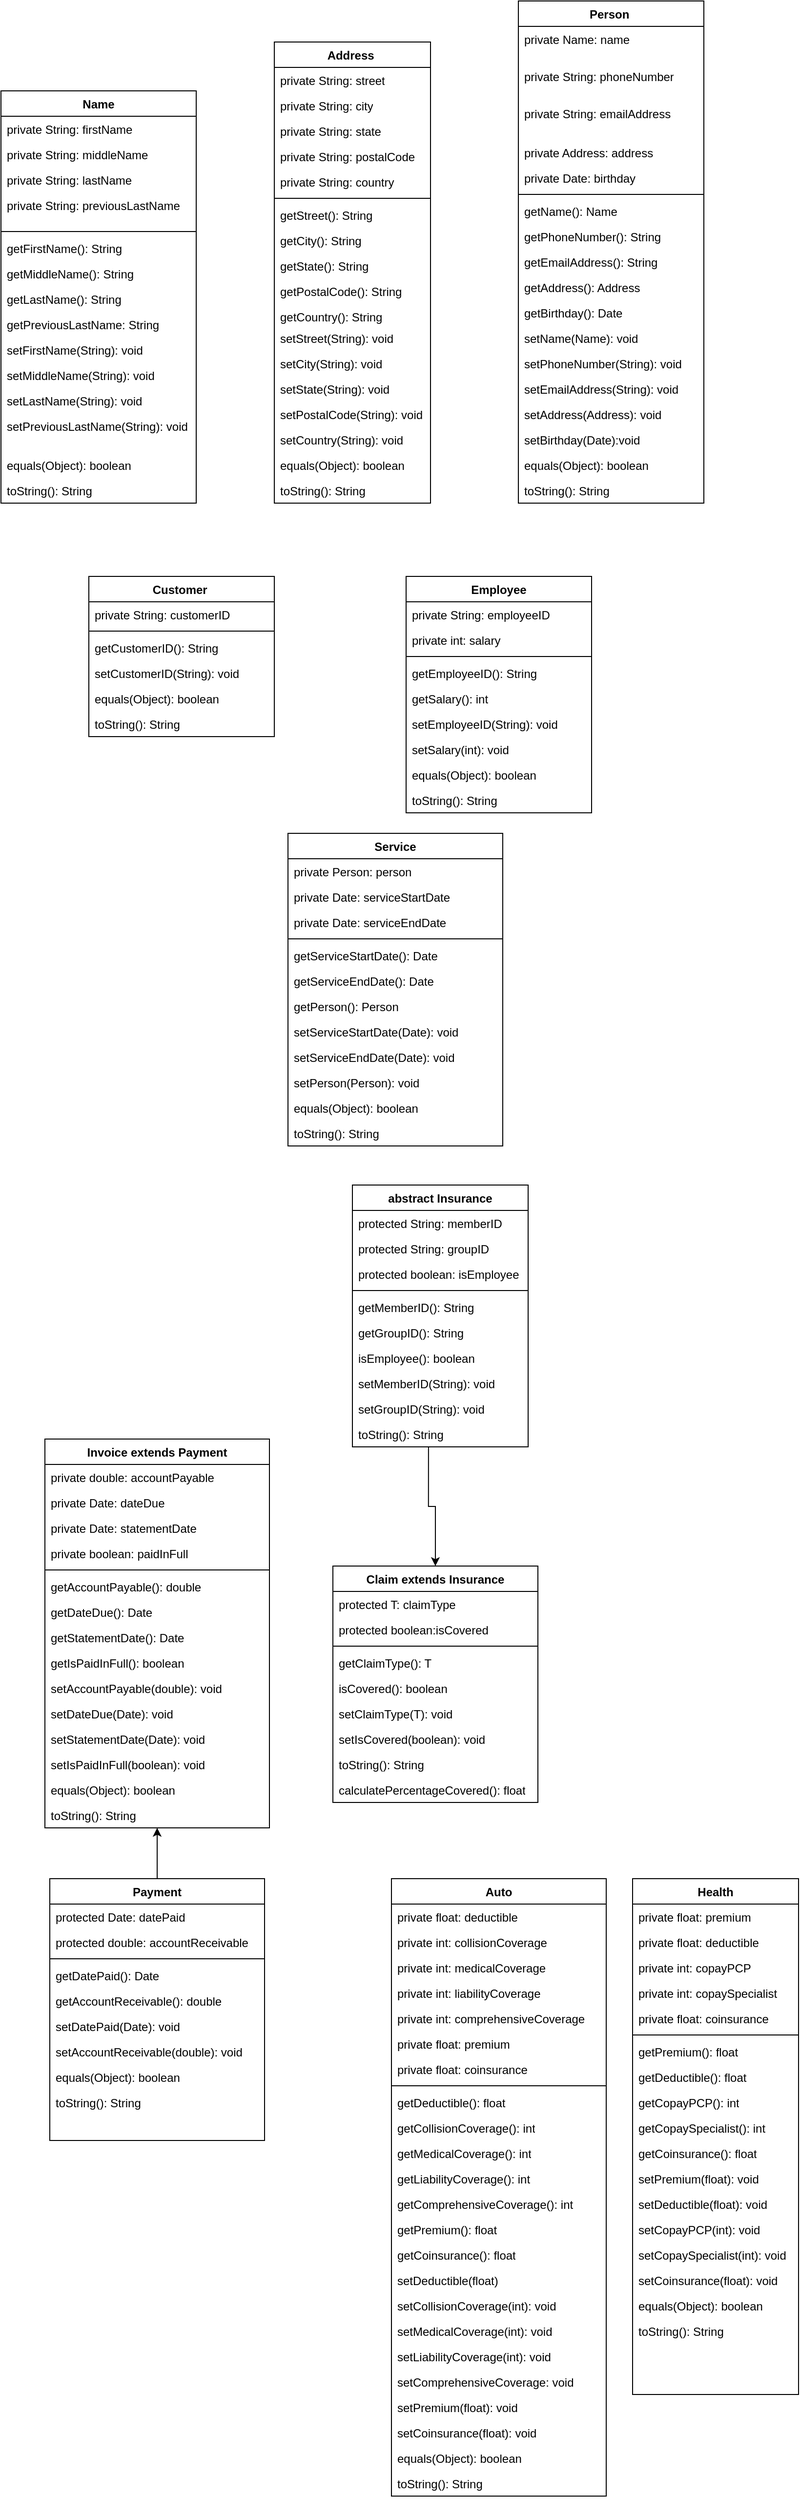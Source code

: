 <mxfile version="21.1.8" type="device">
  <diagram id="C5RBs43oDa-KdzZeNtuy" name="Page-1">
    <mxGraphModel dx="856" dy="675" grid="1" gridSize="10" guides="1" tooltips="1" connect="1" arrows="1" fold="1" page="1" pageScale="1" pageWidth="827" pageHeight="1169" math="0" shadow="0">
      <root>
        <mxCell id="WIyWlLk6GJQsqaUBKTNV-0" />
        <mxCell id="WIyWlLk6GJQsqaUBKTNV-1" parent="WIyWlLk6GJQsqaUBKTNV-0" />
        <mxCell id="HiaGmHJcbB_R3RKfSJvn-19" value="Invoice extends Payment" style="swimlane;fontStyle=1;align=center;verticalAlign=top;childLayout=stackLayout;horizontal=1;startSize=26;horizontalStack=0;resizeParent=1;resizeParentMax=0;resizeLast=0;collapsible=1;marginBottom=0;whiteSpace=wrap;html=1;" vertex="1" parent="WIyWlLk6GJQsqaUBKTNV-1">
          <mxGeometry x="55" y="1480" width="230" height="398" as="geometry" />
        </mxCell>
        <mxCell id="HiaGmHJcbB_R3RKfSJvn-55" value="private double: accountPayable" style="text;strokeColor=none;fillColor=none;align=left;verticalAlign=top;spacingLeft=4;spacingRight=4;overflow=hidden;rotatable=0;points=[[0,0.5],[1,0.5]];portConstraint=eastwest;whiteSpace=wrap;html=1;" vertex="1" parent="HiaGmHJcbB_R3RKfSJvn-19">
          <mxGeometry y="26" width="230" height="26" as="geometry" />
        </mxCell>
        <mxCell id="HiaGmHJcbB_R3RKfSJvn-59" value="private Date: dateDue" style="text;strokeColor=none;fillColor=none;align=left;verticalAlign=top;spacingLeft=4;spacingRight=4;overflow=hidden;rotatable=0;points=[[0,0.5],[1,0.5]];portConstraint=eastwest;whiteSpace=wrap;html=1;" vertex="1" parent="HiaGmHJcbB_R3RKfSJvn-19">
          <mxGeometry y="52" width="230" height="26" as="geometry" />
        </mxCell>
        <mxCell id="HiaGmHJcbB_R3RKfSJvn-20" value="private Date: statementDate" style="text;strokeColor=none;fillColor=none;align=left;verticalAlign=top;spacingLeft=4;spacingRight=4;overflow=hidden;rotatable=0;points=[[0,0.5],[1,0.5]];portConstraint=eastwest;whiteSpace=wrap;html=1;" vertex="1" parent="HiaGmHJcbB_R3RKfSJvn-19">
          <mxGeometry y="78" width="230" height="26" as="geometry" />
        </mxCell>
        <mxCell id="HiaGmHJcbB_R3RKfSJvn-88" value="private boolean: paidInFull" style="text;strokeColor=none;fillColor=none;align=left;verticalAlign=top;spacingLeft=4;spacingRight=4;overflow=hidden;rotatable=0;points=[[0,0.5],[1,0.5]];portConstraint=eastwest;whiteSpace=wrap;html=1;" vertex="1" parent="HiaGmHJcbB_R3RKfSJvn-19">
          <mxGeometry y="104" width="230" height="26" as="geometry" />
        </mxCell>
        <mxCell id="HiaGmHJcbB_R3RKfSJvn-21" value="" style="line;strokeWidth=1;fillColor=none;align=left;verticalAlign=middle;spacingTop=-1;spacingLeft=3;spacingRight=3;rotatable=0;labelPosition=right;points=[];portConstraint=eastwest;strokeColor=inherit;" vertex="1" parent="HiaGmHJcbB_R3RKfSJvn-19">
          <mxGeometry y="130" width="230" height="8" as="geometry" />
        </mxCell>
        <mxCell id="HiaGmHJcbB_R3RKfSJvn-22" value="getAccountPayable(): double" style="text;strokeColor=none;fillColor=none;align=left;verticalAlign=top;spacingLeft=4;spacingRight=4;overflow=hidden;rotatable=0;points=[[0,0.5],[1,0.5]];portConstraint=eastwest;whiteSpace=wrap;html=1;" vertex="1" parent="HiaGmHJcbB_R3RKfSJvn-19">
          <mxGeometry y="138" width="230" height="26" as="geometry" />
        </mxCell>
        <mxCell id="HiaGmHJcbB_R3RKfSJvn-192" value="getDateDue(): Date" style="text;strokeColor=none;fillColor=none;align=left;verticalAlign=top;spacingLeft=4;spacingRight=4;overflow=hidden;rotatable=0;points=[[0,0.5],[1,0.5]];portConstraint=eastwest;whiteSpace=wrap;html=1;" vertex="1" parent="HiaGmHJcbB_R3RKfSJvn-19">
          <mxGeometry y="164" width="230" height="26" as="geometry" />
        </mxCell>
        <mxCell id="HiaGmHJcbB_R3RKfSJvn-191" value="getStatementDate(): Date" style="text;strokeColor=none;fillColor=none;align=left;verticalAlign=top;spacingLeft=4;spacingRight=4;overflow=hidden;rotatable=0;points=[[0,0.5],[1,0.5]];portConstraint=eastwest;whiteSpace=wrap;html=1;" vertex="1" parent="HiaGmHJcbB_R3RKfSJvn-19">
          <mxGeometry y="190" width="230" height="26" as="geometry" />
        </mxCell>
        <mxCell id="HiaGmHJcbB_R3RKfSJvn-190" value="getIsPaidInFull(): boolean" style="text;strokeColor=none;fillColor=none;align=left;verticalAlign=top;spacingLeft=4;spacingRight=4;overflow=hidden;rotatable=0;points=[[0,0.5],[1,0.5]];portConstraint=eastwest;whiteSpace=wrap;html=1;" vertex="1" parent="HiaGmHJcbB_R3RKfSJvn-19">
          <mxGeometry y="216" width="230" height="26" as="geometry" />
        </mxCell>
        <mxCell id="HiaGmHJcbB_R3RKfSJvn-189" value="setAccountPayable(double): void" style="text;strokeColor=none;fillColor=none;align=left;verticalAlign=top;spacingLeft=4;spacingRight=4;overflow=hidden;rotatable=0;points=[[0,0.5],[1,0.5]];portConstraint=eastwest;whiteSpace=wrap;html=1;" vertex="1" parent="HiaGmHJcbB_R3RKfSJvn-19">
          <mxGeometry y="242" width="230" height="26" as="geometry" />
        </mxCell>
        <mxCell id="HiaGmHJcbB_R3RKfSJvn-188" value="setDateDue(Date): void" style="text;strokeColor=none;fillColor=none;align=left;verticalAlign=top;spacingLeft=4;spacingRight=4;overflow=hidden;rotatable=0;points=[[0,0.5],[1,0.5]];portConstraint=eastwest;whiteSpace=wrap;html=1;" vertex="1" parent="HiaGmHJcbB_R3RKfSJvn-19">
          <mxGeometry y="268" width="230" height="26" as="geometry" />
        </mxCell>
        <mxCell id="HiaGmHJcbB_R3RKfSJvn-187" value="setStatementDate(Date): void" style="text;strokeColor=none;fillColor=none;align=left;verticalAlign=top;spacingLeft=4;spacingRight=4;overflow=hidden;rotatable=0;points=[[0,0.5],[1,0.5]];portConstraint=eastwest;whiteSpace=wrap;html=1;" vertex="1" parent="HiaGmHJcbB_R3RKfSJvn-19">
          <mxGeometry y="294" width="230" height="26" as="geometry" />
        </mxCell>
        <mxCell id="HiaGmHJcbB_R3RKfSJvn-186" value="setIsPaidInFull(boolean): void" style="text;strokeColor=none;fillColor=none;align=left;verticalAlign=top;spacingLeft=4;spacingRight=4;overflow=hidden;rotatable=0;points=[[0,0.5],[1,0.5]];portConstraint=eastwest;whiteSpace=wrap;html=1;" vertex="1" parent="HiaGmHJcbB_R3RKfSJvn-19">
          <mxGeometry y="320" width="230" height="26" as="geometry" />
        </mxCell>
        <mxCell id="HiaGmHJcbB_R3RKfSJvn-185" value="equals(Object): boolean" style="text;strokeColor=none;fillColor=none;align=left;verticalAlign=top;spacingLeft=4;spacingRight=4;overflow=hidden;rotatable=0;points=[[0,0.5],[1,0.5]];portConstraint=eastwest;whiteSpace=wrap;html=1;" vertex="1" parent="HiaGmHJcbB_R3RKfSJvn-19">
          <mxGeometry y="346" width="230" height="26" as="geometry" />
        </mxCell>
        <mxCell id="HiaGmHJcbB_R3RKfSJvn-184" value="toString(): String" style="text;strokeColor=none;fillColor=none;align=left;verticalAlign=top;spacingLeft=4;spacingRight=4;overflow=hidden;rotatable=0;points=[[0,0.5],[1,0.5]];portConstraint=eastwest;whiteSpace=wrap;html=1;" vertex="1" parent="HiaGmHJcbB_R3RKfSJvn-19">
          <mxGeometry y="372" width="230" height="26" as="geometry" />
        </mxCell>
        <mxCell id="HiaGmHJcbB_R3RKfSJvn-248" style="edgeStyle=orthogonalEdgeStyle;rounded=0;orthogonalLoop=1;jettySize=auto;html=1;exitX=0.433;exitY=1;exitDx=0;exitDy=0;exitPerimeter=0;" edge="1" parent="WIyWlLk6GJQsqaUBKTNV-1" source="HiaGmHJcbB_R3RKfSJvn-239" target="HiaGmHJcbB_R3RKfSJvn-32">
          <mxGeometry relative="1" as="geometry" />
        </mxCell>
        <mxCell id="HiaGmHJcbB_R3RKfSJvn-26" value="abstract Insurance" style="swimlane;fontStyle=1;align=center;verticalAlign=top;childLayout=stackLayout;horizontal=1;startSize=26;horizontalStack=0;resizeParent=1;resizeParentMax=0;resizeLast=0;collapsible=1;marginBottom=0;whiteSpace=wrap;html=1;" vertex="1" parent="WIyWlLk6GJQsqaUBKTNV-1">
          <mxGeometry x="370" y="1220" width="180" height="268" as="geometry" />
        </mxCell>
        <mxCell id="HiaGmHJcbB_R3RKfSJvn-27" value="protected String: memberID" style="text;strokeColor=none;fillColor=none;align=left;verticalAlign=top;spacingLeft=4;spacingRight=4;overflow=hidden;rotatable=0;points=[[0,0.5],[1,0.5]];portConstraint=eastwest;whiteSpace=wrap;html=1;" vertex="1" parent="HiaGmHJcbB_R3RKfSJvn-26">
          <mxGeometry y="26" width="180" height="26" as="geometry" />
        </mxCell>
        <mxCell id="HiaGmHJcbB_R3RKfSJvn-31" value="protected String: groupID" style="text;strokeColor=none;fillColor=none;align=left;verticalAlign=top;spacingLeft=4;spacingRight=4;overflow=hidden;rotatable=0;points=[[0,0.5],[1,0.5]];portConstraint=eastwest;whiteSpace=wrap;html=1;" vertex="1" parent="HiaGmHJcbB_R3RKfSJvn-26">
          <mxGeometry y="52" width="180" height="26" as="geometry" />
        </mxCell>
        <mxCell id="HiaGmHJcbB_R3RKfSJvn-90" value="protected boolean: isEmployee" style="text;strokeColor=none;fillColor=none;align=left;verticalAlign=top;spacingLeft=4;spacingRight=4;overflow=hidden;rotatable=0;points=[[0,0.5],[1,0.5]];portConstraint=eastwest;whiteSpace=wrap;html=1;" vertex="1" parent="HiaGmHJcbB_R3RKfSJvn-26">
          <mxGeometry y="78" width="180" height="26" as="geometry" />
        </mxCell>
        <mxCell id="HiaGmHJcbB_R3RKfSJvn-28" value="" style="line;strokeWidth=1;fillColor=none;align=left;verticalAlign=middle;spacingTop=-1;spacingLeft=3;spacingRight=3;rotatable=0;labelPosition=right;points=[];portConstraint=eastwest;strokeColor=inherit;" vertex="1" parent="HiaGmHJcbB_R3RKfSJvn-26">
          <mxGeometry y="104" width="180" height="8" as="geometry" />
        </mxCell>
        <mxCell id="HiaGmHJcbB_R3RKfSJvn-235" value="getMemberID(): String" style="text;strokeColor=none;fillColor=none;align=left;verticalAlign=top;spacingLeft=4;spacingRight=4;overflow=hidden;rotatable=0;points=[[0,0.5],[1,0.5]];portConstraint=eastwest;whiteSpace=wrap;html=1;" vertex="1" parent="HiaGmHJcbB_R3RKfSJvn-26">
          <mxGeometry y="112" width="180" height="26" as="geometry" />
        </mxCell>
        <mxCell id="HiaGmHJcbB_R3RKfSJvn-238" value="getGroupID(): String" style="text;strokeColor=none;fillColor=none;align=left;verticalAlign=top;spacingLeft=4;spacingRight=4;overflow=hidden;rotatable=0;points=[[0,0.5],[1,0.5]];portConstraint=eastwest;whiteSpace=wrap;html=1;" vertex="1" parent="HiaGmHJcbB_R3RKfSJvn-26">
          <mxGeometry y="138" width="180" height="26" as="geometry" />
        </mxCell>
        <mxCell id="HiaGmHJcbB_R3RKfSJvn-237" value="isEmployee(): boolean" style="text;strokeColor=none;fillColor=none;align=left;verticalAlign=top;spacingLeft=4;spacingRight=4;overflow=hidden;rotatable=0;points=[[0,0.5],[1,0.5]];portConstraint=eastwest;whiteSpace=wrap;html=1;" vertex="1" parent="HiaGmHJcbB_R3RKfSJvn-26">
          <mxGeometry y="164" width="180" height="26" as="geometry" />
        </mxCell>
        <mxCell id="HiaGmHJcbB_R3RKfSJvn-236" value="setMemberID(String): void" style="text;strokeColor=none;fillColor=none;align=left;verticalAlign=top;spacingLeft=4;spacingRight=4;overflow=hidden;rotatable=0;points=[[0,0.5],[1,0.5]];portConstraint=eastwest;whiteSpace=wrap;html=1;" vertex="1" parent="HiaGmHJcbB_R3RKfSJvn-26">
          <mxGeometry y="190" width="180" height="26" as="geometry" />
        </mxCell>
        <mxCell id="HiaGmHJcbB_R3RKfSJvn-234" value="setGroupID(String): void" style="text;strokeColor=none;fillColor=none;align=left;verticalAlign=top;spacingLeft=4;spacingRight=4;overflow=hidden;rotatable=0;points=[[0,0.5],[1,0.5]];portConstraint=eastwest;whiteSpace=wrap;html=1;" vertex="1" parent="HiaGmHJcbB_R3RKfSJvn-26">
          <mxGeometry y="216" width="180" height="26" as="geometry" />
        </mxCell>
        <mxCell id="HiaGmHJcbB_R3RKfSJvn-239" value="toString(): String" style="text;strokeColor=none;fillColor=none;align=left;verticalAlign=top;spacingLeft=4;spacingRight=4;overflow=hidden;rotatable=0;points=[[0,0.5],[1,0.5]];portConstraint=eastwest;whiteSpace=wrap;html=1;" vertex="1" parent="HiaGmHJcbB_R3RKfSJvn-26">
          <mxGeometry y="242" width="180" height="26" as="geometry" />
        </mxCell>
        <mxCell id="HiaGmHJcbB_R3RKfSJvn-32" value="Claim extends Insurance" style="swimlane;fontStyle=1;align=center;verticalAlign=top;childLayout=stackLayout;horizontal=1;startSize=26;horizontalStack=0;resizeParent=1;resizeParentMax=0;resizeLast=0;collapsible=1;marginBottom=0;whiteSpace=wrap;html=1;" vertex="1" parent="WIyWlLk6GJQsqaUBKTNV-1">
          <mxGeometry x="350" y="1610" width="210" height="242" as="geometry" />
        </mxCell>
        <mxCell id="HiaGmHJcbB_R3RKfSJvn-86" value="protected T: claimType" style="text;strokeColor=none;fillColor=none;align=left;verticalAlign=top;spacingLeft=4;spacingRight=4;overflow=hidden;rotatable=0;points=[[0,0.5],[1,0.5]];portConstraint=eastwest;whiteSpace=wrap;html=1;" vertex="1" parent="HiaGmHJcbB_R3RKfSJvn-32">
          <mxGeometry y="26" width="210" height="26" as="geometry" />
        </mxCell>
        <mxCell id="HiaGmHJcbB_R3RKfSJvn-33" value="protected boolean:isCovered" style="text;strokeColor=none;fillColor=none;align=left;verticalAlign=top;spacingLeft=4;spacingRight=4;overflow=hidden;rotatable=0;points=[[0,0.5],[1,0.5]];portConstraint=eastwest;whiteSpace=wrap;html=1;" vertex="1" parent="HiaGmHJcbB_R3RKfSJvn-32">
          <mxGeometry y="52" width="210" height="26" as="geometry" />
        </mxCell>
        <mxCell id="HiaGmHJcbB_R3RKfSJvn-34" value="" style="line;strokeWidth=1;fillColor=none;align=left;verticalAlign=middle;spacingTop=-1;spacingLeft=3;spacingRight=3;rotatable=0;labelPosition=right;points=[];portConstraint=eastwest;strokeColor=inherit;" vertex="1" parent="HiaGmHJcbB_R3RKfSJvn-32">
          <mxGeometry y="78" width="210" height="8" as="geometry" />
        </mxCell>
        <mxCell id="HiaGmHJcbB_R3RKfSJvn-35" value="getClaimType(): T" style="text;strokeColor=none;fillColor=none;align=left;verticalAlign=top;spacingLeft=4;spacingRight=4;overflow=hidden;rotatable=0;points=[[0,0.5],[1,0.5]];portConstraint=eastwest;whiteSpace=wrap;html=1;" vertex="1" parent="HiaGmHJcbB_R3RKfSJvn-32">
          <mxGeometry y="86" width="210" height="26" as="geometry" />
        </mxCell>
        <mxCell id="HiaGmHJcbB_R3RKfSJvn-245" value="isCovered(): boolean" style="text;strokeColor=none;fillColor=none;align=left;verticalAlign=top;spacingLeft=4;spacingRight=4;overflow=hidden;rotatable=0;points=[[0,0.5],[1,0.5]];portConstraint=eastwest;whiteSpace=wrap;html=1;" vertex="1" parent="HiaGmHJcbB_R3RKfSJvn-32">
          <mxGeometry y="112" width="210" height="26" as="geometry" />
        </mxCell>
        <mxCell id="HiaGmHJcbB_R3RKfSJvn-244" value="setClaimType(T): void" style="text;strokeColor=none;fillColor=none;align=left;verticalAlign=top;spacingLeft=4;spacingRight=4;overflow=hidden;rotatable=0;points=[[0,0.5],[1,0.5]];portConstraint=eastwest;whiteSpace=wrap;html=1;" vertex="1" parent="HiaGmHJcbB_R3RKfSJvn-32">
          <mxGeometry y="138" width="210" height="26" as="geometry" />
        </mxCell>
        <mxCell id="HiaGmHJcbB_R3RKfSJvn-243" value="setIsCovered(boolean): void" style="text;strokeColor=none;fillColor=none;align=left;verticalAlign=top;spacingLeft=4;spacingRight=4;overflow=hidden;rotatable=0;points=[[0,0.5],[1,0.5]];portConstraint=eastwest;whiteSpace=wrap;html=1;" vertex="1" parent="HiaGmHJcbB_R3RKfSJvn-32">
          <mxGeometry y="164" width="210" height="26" as="geometry" />
        </mxCell>
        <mxCell id="HiaGmHJcbB_R3RKfSJvn-241" value="toString(): String" style="text;strokeColor=none;fillColor=none;align=left;verticalAlign=top;spacingLeft=4;spacingRight=4;overflow=hidden;rotatable=0;points=[[0,0.5],[1,0.5]];portConstraint=eastwest;whiteSpace=wrap;html=1;" vertex="1" parent="HiaGmHJcbB_R3RKfSJvn-32">
          <mxGeometry y="190" width="210" height="26" as="geometry" />
        </mxCell>
        <mxCell id="HiaGmHJcbB_R3RKfSJvn-246" value="calculatePercentageCovered(): float" style="text;strokeColor=none;fillColor=none;align=left;verticalAlign=top;spacingLeft=4;spacingRight=4;overflow=hidden;rotatable=0;points=[[0,0.5],[1,0.5]];portConstraint=eastwest;whiteSpace=wrap;html=1;" vertex="1" parent="HiaGmHJcbB_R3RKfSJvn-32">
          <mxGeometry y="216" width="210" height="26" as="geometry" />
        </mxCell>
        <mxCell id="HiaGmHJcbB_R3RKfSJvn-194" style="edgeStyle=orthogonalEdgeStyle;rounded=0;orthogonalLoop=1;jettySize=auto;html=1;exitX=0.5;exitY=0;exitDx=0;exitDy=0;" edge="1" parent="WIyWlLk6GJQsqaUBKTNV-1" source="HiaGmHJcbB_R3RKfSJvn-37" target="HiaGmHJcbB_R3RKfSJvn-19">
          <mxGeometry relative="1" as="geometry" />
        </mxCell>
        <mxCell id="HiaGmHJcbB_R3RKfSJvn-37" value="Payment" style="swimlane;fontStyle=1;align=center;verticalAlign=top;childLayout=stackLayout;horizontal=1;startSize=26;horizontalStack=0;resizeParent=1;resizeParentMax=0;resizeLast=0;collapsible=1;marginBottom=0;whiteSpace=wrap;html=1;" vertex="1" parent="WIyWlLk6GJQsqaUBKTNV-1">
          <mxGeometry x="60" y="1930" width="220" height="268" as="geometry" />
        </mxCell>
        <mxCell id="HiaGmHJcbB_R3RKfSJvn-87" value="protected Date: datePaid" style="text;strokeColor=none;fillColor=none;align=left;verticalAlign=top;spacingLeft=4;spacingRight=4;overflow=hidden;rotatable=0;points=[[0,0.5],[1,0.5]];portConstraint=eastwest;whiteSpace=wrap;html=1;" vertex="1" parent="HiaGmHJcbB_R3RKfSJvn-37">
          <mxGeometry y="26" width="220" height="26" as="geometry" />
        </mxCell>
        <mxCell id="HiaGmHJcbB_R3RKfSJvn-38" value="protected double: accountReceivable" style="text;strokeColor=none;fillColor=none;align=left;verticalAlign=top;spacingLeft=4;spacingRight=4;overflow=hidden;rotatable=0;points=[[0,0.5],[1,0.5]];portConstraint=eastwest;whiteSpace=wrap;html=1;" vertex="1" parent="HiaGmHJcbB_R3RKfSJvn-37">
          <mxGeometry y="52" width="220" height="26" as="geometry" />
        </mxCell>
        <mxCell id="HiaGmHJcbB_R3RKfSJvn-39" value="" style="line;strokeWidth=1;fillColor=none;align=left;verticalAlign=middle;spacingTop=-1;spacingLeft=3;spacingRight=3;rotatable=0;labelPosition=right;points=[];portConstraint=eastwest;strokeColor=inherit;" vertex="1" parent="HiaGmHJcbB_R3RKfSJvn-37">
          <mxGeometry y="78" width="220" height="8" as="geometry" />
        </mxCell>
        <mxCell id="HiaGmHJcbB_R3RKfSJvn-40" value="getDatePaid(): Date" style="text;strokeColor=none;fillColor=none;align=left;verticalAlign=top;spacingLeft=4;spacingRight=4;overflow=hidden;rotatable=0;points=[[0,0.5],[1,0.5]];portConstraint=eastwest;whiteSpace=wrap;html=1;" vertex="1" parent="HiaGmHJcbB_R3RKfSJvn-37">
          <mxGeometry y="86" width="220" height="26" as="geometry" />
        </mxCell>
        <mxCell id="HiaGmHJcbB_R3RKfSJvn-183" value="getAccountReceivable(): double" style="text;strokeColor=none;fillColor=none;align=left;verticalAlign=top;spacingLeft=4;spacingRight=4;overflow=hidden;rotatable=0;points=[[0,0.5],[1,0.5]];portConstraint=eastwest;whiteSpace=wrap;html=1;" vertex="1" parent="HiaGmHJcbB_R3RKfSJvn-37">
          <mxGeometry y="112" width="220" height="26" as="geometry" />
        </mxCell>
        <mxCell id="HiaGmHJcbB_R3RKfSJvn-182" value="setDatePaid(Date): void" style="text;strokeColor=none;fillColor=none;align=left;verticalAlign=top;spacingLeft=4;spacingRight=4;overflow=hidden;rotatable=0;points=[[0,0.5],[1,0.5]];portConstraint=eastwest;whiteSpace=wrap;html=1;" vertex="1" parent="HiaGmHJcbB_R3RKfSJvn-37">
          <mxGeometry y="138" width="220" height="26" as="geometry" />
        </mxCell>
        <mxCell id="HiaGmHJcbB_R3RKfSJvn-181" value="setAccountReceivable(double): void" style="text;strokeColor=none;fillColor=none;align=left;verticalAlign=top;spacingLeft=4;spacingRight=4;overflow=hidden;rotatable=0;points=[[0,0.5],[1,0.5]];portConstraint=eastwest;whiteSpace=wrap;html=1;" vertex="1" parent="HiaGmHJcbB_R3RKfSJvn-37">
          <mxGeometry y="164" width="220" height="26" as="geometry" />
        </mxCell>
        <mxCell id="HiaGmHJcbB_R3RKfSJvn-180" value="equals(Object): boolean" style="text;strokeColor=none;fillColor=none;align=left;verticalAlign=top;spacingLeft=4;spacingRight=4;overflow=hidden;rotatable=0;points=[[0,0.5],[1,0.5]];portConstraint=eastwest;whiteSpace=wrap;html=1;" vertex="1" parent="HiaGmHJcbB_R3RKfSJvn-37">
          <mxGeometry y="190" width="220" height="26" as="geometry" />
        </mxCell>
        <mxCell id="HiaGmHJcbB_R3RKfSJvn-179" value="toString(): String" style="text;strokeColor=none;fillColor=none;align=left;verticalAlign=top;spacingLeft=4;spacingRight=4;overflow=hidden;rotatable=0;points=[[0,0.5],[1,0.5]];portConstraint=eastwest;whiteSpace=wrap;html=1;" vertex="1" parent="HiaGmHJcbB_R3RKfSJvn-37">
          <mxGeometry y="216" width="220" height="26" as="geometry" />
        </mxCell>
        <mxCell id="HiaGmHJcbB_R3RKfSJvn-178" style="text;strokeColor=none;fillColor=none;align=left;verticalAlign=top;spacingLeft=4;spacingRight=4;overflow=hidden;rotatable=0;points=[[0,0.5],[1,0.5]];portConstraint=eastwest;whiteSpace=wrap;html=1;" vertex="1" parent="HiaGmHJcbB_R3RKfSJvn-37">
          <mxGeometry y="242" width="220" height="26" as="geometry" />
        </mxCell>
        <mxCell id="HiaGmHJcbB_R3RKfSJvn-41" value="Auto" style="swimlane;fontStyle=1;align=center;verticalAlign=top;childLayout=stackLayout;horizontal=1;startSize=26;horizontalStack=0;resizeParent=1;resizeParentMax=0;resizeLast=0;collapsible=1;marginBottom=0;whiteSpace=wrap;html=1;" vertex="1" parent="WIyWlLk6GJQsqaUBKTNV-1">
          <mxGeometry x="410" y="1930" width="220" height="632" as="geometry" />
        </mxCell>
        <mxCell id="HiaGmHJcbB_R3RKfSJvn-60" value="private float: deductible" style="text;strokeColor=none;fillColor=none;align=left;verticalAlign=top;spacingLeft=4;spacingRight=4;overflow=hidden;rotatable=0;points=[[0,0.5],[1,0.5]];portConstraint=eastwest;whiteSpace=wrap;html=1;" vertex="1" parent="HiaGmHJcbB_R3RKfSJvn-41">
          <mxGeometry y="26" width="220" height="26" as="geometry" />
        </mxCell>
        <mxCell id="HiaGmHJcbB_R3RKfSJvn-63" value="private int: collisionCoverage" style="text;strokeColor=none;fillColor=none;align=left;verticalAlign=top;spacingLeft=4;spacingRight=4;overflow=hidden;rotatable=0;points=[[0,0.5],[1,0.5]];portConstraint=eastwest;whiteSpace=wrap;html=1;" vertex="1" parent="HiaGmHJcbB_R3RKfSJvn-41">
          <mxGeometry y="52" width="220" height="26" as="geometry" />
        </mxCell>
        <mxCell id="HiaGmHJcbB_R3RKfSJvn-64" value="private int: medicalCoverage" style="text;strokeColor=none;fillColor=none;align=left;verticalAlign=top;spacingLeft=4;spacingRight=4;overflow=hidden;rotatable=0;points=[[0,0.5],[1,0.5]];portConstraint=eastwest;whiteSpace=wrap;html=1;" vertex="1" parent="HiaGmHJcbB_R3RKfSJvn-41">
          <mxGeometry y="78" width="220" height="26" as="geometry" />
        </mxCell>
        <mxCell id="HiaGmHJcbB_R3RKfSJvn-61" value="private int: liabilityCoverage" style="text;strokeColor=none;fillColor=none;align=left;verticalAlign=top;spacingLeft=4;spacingRight=4;overflow=hidden;rotatable=0;points=[[0,0.5],[1,0.5]];portConstraint=eastwest;whiteSpace=wrap;html=1;" vertex="1" parent="HiaGmHJcbB_R3RKfSJvn-41">
          <mxGeometry y="104" width="220" height="26" as="geometry" />
        </mxCell>
        <mxCell id="HiaGmHJcbB_R3RKfSJvn-62" value="private int: comprehensiveCoverage" style="text;strokeColor=none;fillColor=none;align=left;verticalAlign=top;spacingLeft=4;spacingRight=4;overflow=hidden;rotatable=0;points=[[0,0.5],[1,0.5]];portConstraint=eastwest;whiteSpace=wrap;html=1;" vertex="1" parent="HiaGmHJcbB_R3RKfSJvn-41">
          <mxGeometry y="130" width="220" height="26" as="geometry" />
        </mxCell>
        <mxCell id="HiaGmHJcbB_R3RKfSJvn-42" value="private float: premium" style="text;strokeColor=none;fillColor=none;align=left;verticalAlign=top;spacingLeft=4;spacingRight=4;overflow=hidden;rotatable=0;points=[[0,0.5],[1,0.5]];portConstraint=eastwest;whiteSpace=wrap;html=1;" vertex="1" parent="HiaGmHJcbB_R3RKfSJvn-41">
          <mxGeometry y="156" width="220" height="26" as="geometry" />
        </mxCell>
        <mxCell id="HiaGmHJcbB_R3RKfSJvn-249" value="private float: coinsurance" style="text;strokeColor=none;fillColor=none;align=left;verticalAlign=top;spacingLeft=4;spacingRight=4;overflow=hidden;rotatable=0;points=[[0,0.5],[1,0.5]];portConstraint=eastwest;whiteSpace=wrap;html=1;" vertex="1" parent="HiaGmHJcbB_R3RKfSJvn-41">
          <mxGeometry y="182" width="220" height="26" as="geometry" />
        </mxCell>
        <mxCell id="HiaGmHJcbB_R3RKfSJvn-43" value="" style="line;strokeWidth=1;fillColor=none;align=left;verticalAlign=middle;spacingTop=-1;spacingLeft=3;spacingRight=3;rotatable=0;labelPosition=right;points=[];portConstraint=eastwest;strokeColor=inherit;" vertex="1" parent="HiaGmHJcbB_R3RKfSJvn-41">
          <mxGeometry y="208" width="220" height="8" as="geometry" />
        </mxCell>
        <mxCell id="HiaGmHJcbB_R3RKfSJvn-44" value="getDeductible(): float" style="text;strokeColor=none;fillColor=none;align=left;verticalAlign=top;spacingLeft=4;spacingRight=4;overflow=hidden;rotatable=0;points=[[0,0.5],[1,0.5]];portConstraint=eastwest;whiteSpace=wrap;html=1;" vertex="1" parent="HiaGmHJcbB_R3RKfSJvn-41">
          <mxGeometry y="216" width="220" height="26" as="geometry" />
        </mxCell>
        <mxCell id="HiaGmHJcbB_R3RKfSJvn-207" value="getCollisionCoverage(): int" style="text;strokeColor=none;fillColor=none;align=left;verticalAlign=top;spacingLeft=4;spacingRight=4;overflow=hidden;rotatable=0;points=[[0,0.5],[1,0.5]];portConstraint=eastwest;whiteSpace=wrap;html=1;" vertex="1" parent="HiaGmHJcbB_R3RKfSJvn-41">
          <mxGeometry y="242" width="220" height="26" as="geometry" />
        </mxCell>
        <mxCell id="HiaGmHJcbB_R3RKfSJvn-206" value="getMedicalCoverage(): int" style="text;strokeColor=none;fillColor=none;align=left;verticalAlign=top;spacingLeft=4;spacingRight=4;overflow=hidden;rotatable=0;points=[[0,0.5],[1,0.5]];portConstraint=eastwest;whiteSpace=wrap;html=1;" vertex="1" parent="HiaGmHJcbB_R3RKfSJvn-41">
          <mxGeometry y="268" width="220" height="26" as="geometry" />
        </mxCell>
        <mxCell id="HiaGmHJcbB_R3RKfSJvn-205" value="getLiabilityCoverage(): int" style="text;strokeColor=none;fillColor=none;align=left;verticalAlign=top;spacingLeft=4;spacingRight=4;overflow=hidden;rotatable=0;points=[[0,0.5],[1,0.5]];portConstraint=eastwest;whiteSpace=wrap;html=1;" vertex="1" parent="HiaGmHJcbB_R3RKfSJvn-41">
          <mxGeometry y="294" width="220" height="26" as="geometry" />
        </mxCell>
        <mxCell id="HiaGmHJcbB_R3RKfSJvn-204" value="getComprehensiveCoverage(): int" style="text;strokeColor=none;fillColor=none;align=left;verticalAlign=top;spacingLeft=4;spacingRight=4;overflow=hidden;rotatable=0;points=[[0,0.5],[1,0.5]];portConstraint=eastwest;whiteSpace=wrap;html=1;" vertex="1" parent="HiaGmHJcbB_R3RKfSJvn-41">
          <mxGeometry y="320" width="220" height="26" as="geometry" />
        </mxCell>
        <mxCell id="HiaGmHJcbB_R3RKfSJvn-203" value="getPremium(): float" style="text;strokeColor=none;fillColor=none;align=left;verticalAlign=top;spacingLeft=4;spacingRight=4;overflow=hidden;rotatable=0;points=[[0,0.5],[1,0.5]];portConstraint=eastwest;whiteSpace=wrap;html=1;" vertex="1" parent="HiaGmHJcbB_R3RKfSJvn-41">
          <mxGeometry y="346" width="220" height="26" as="geometry" />
        </mxCell>
        <mxCell id="HiaGmHJcbB_R3RKfSJvn-250" value="getCoinsurance(): float" style="text;strokeColor=none;fillColor=none;align=left;verticalAlign=top;spacingLeft=4;spacingRight=4;overflow=hidden;rotatable=0;points=[[0,0.5],[1,0.5]];portConstraint=eastwest;whiteSpace=wrap;html=1;" vertex="1" parent="HiaGmHJcbB_R3RKfSJvn-41">
          <mxGeometry y="372" width="220" height="26" as="geometry" />
        </mxCell>
        <mxCell id="HiaGmHJcbB_R3RKfSJvn-202" value="setDeductible(float)" style="text;strokeColor=none;fillColor=none;align=left;verticalAlign=top;spacingLeft=4;spacingRight=4;overflow=hidden;rotatable=0;points=[[0,0.5],[1,0.5]];portConstraint=eastwest;whiteSpace=wrap;html=1;" vertex="1" parent="HiaGmHJcbB_R3RKfSJvn-41">
          <mxGeometry y="398" width="220" height="26" as="geometry" />
        </mxCell>
        <mxCell id="HiaGmHJcbB_R3RKfSJvn-201" value="setCollisionCoverage(int): void" style="text;strokeColor=none;fillColor=none;align=left;verticalAlign=top;spacingLeft=4;spacingRight=4;overflow=hidden;rotatable=0;points=[[0,0.5],[1,0.5]];portConstraint=eastwest;whiteSpace=wrap;html=1;" vertex="1" parent="HiaGmHJcbB_R3RKfSJvn-41">
          <mxGeometry y="424" width="220" height="26" as="geometry" />
        </mxCell>
        <mxCell id="HiaGmHJcbB_R3RKfSJvn-200" value="setMedicalCoverage(int): void" style="text;strokeColor=none;fillColor=none;align=left;verticalAlign=top;spacingLeft=4;spacingRight=4;overflow=hidden;rotatable=0;points=[[0,0.5],[1,0.5]];portConstraint=eastwest;whiteSpace=wrap;html=1;" vertex="1" parent="HiaGmHJcbB_R3RKfSJvn-41">
          <mxGeometry y="450" width="220" height="26" as="geometry" />
        </mxCell>
        <mxCell id="HiaGmHJcbB_R3RKfSJvn-199" value="setLiabilityCoverage(int): void" style="text;strokeColor=none;fillColor=none;align=left;verticalAlign=top;spacingLeft=4;spacingRight=4;overflow=hidden;rotatable=0;points=[[0,0.5],[1,0.5]];portConstraint=eastwest;whiteSpace=wrap;html=1;" vertex="1" parent="HiaGmHJcbB_R3RKfSJvn-41">
          <mxGeometry y="476" width="220" height="26" as="geometry" />
        </mxCell>
        <mxCell id="HiaGmHJcbB_R3RKfSJvn-198" value="setComprehensiveCoverage: void" style="text;strokeColor=none;fillColor=none;align=left;verticalAlign=top;spacingLeft=4;spacingRight=4;overflow=hidden;rotatable=0;points=[[0,0.5],[1,0.5]];portConstraint=eastwest;whiteSpace=wrap;html=1;" vertex="1" parent="HiaGmHJcbB_R3RKfSJvn-41">
          <mxGeometry y="502" width="220" height="26" as="geometry" />
        </mxCell>
        <mxCell id="HiaGmHJcbB_R3RKfSJvn-197" value="setPremium(float): void" style="text;strokeColor=none;fillColor=none;align=left;verticalAlign=top;spacingLeft=4;spacingRight=4;overflow=hidden;rotatable=0;points=[[0,0.5],[1,0.5]];portConstraint=eastwest;whiteSpace=wrap;html=1;" vertex="1" parent="HiaGmHJcbB_R3RKfSJvn-41">
          <mxGeometry y="528" width="220" height="26" as="geometry" />
        </mxCell>
        <mxCell id="HiaGmHJcbB_R3RKfSJvn-253" value="setCoinsurance(float): void" style="text;strokeColor=none;fillColor=none;align=left;verticalAlign=top;spacingLeft=4;spacingRight=4;overflow=hidden;rotatable=0;points=[[0,0.5],[1,0.5]];portConstraint=eastwest;whiteSpace=wrap;html=1;" vertex="1" parent="HiaGmHJcbB_R3RKfSJvn-41">
          <mxGeometry y="554" width="220" height="26" as="geometry" />
        </mxCell>
        <mxCell id="HiaGmHJcbB_R3RKfSJvn-196" value="equals(Object): boolean" style="text;strokeColor=none;fillColor=none;align=left;verticalAlign=top;spacingLeft=4;spacingRight=4;overflow=hidden;rotatable=0;points=[[0,0.5],[1,0.5]];portConstraint=eastwest;whiteSpace=wrap;html=1;" vertex="1" parent="HiaGmHJcbB_R3RKfSJvn-41">
          <mxGeometry y="580" width="220" height="26" as="geometry" />
        </mxCell>
        <mxCell id="HiaGmHJcbB_R3RKfSJvn-195" value="toString(): String" style="text;strokeColor=none;fillColor=none;align=left;verticalAlign=top;spacingLeft=4;spacingRight=4;overflow=hidden;rotatable=0;points=[[0,0.5],[1,0.5]];portConstraint=eastwest;whiteSpace=wrap;html=1;" vertex="1" parent="HiaGmHJcbB_R3RKfSJvn-41">
          <mxGeometry y="606" width="220" height="26" as="geometry" />
        </mxCell>
        <mxCell id="HiaGmHJcbB_R3RKfSJvn-45" value="Health" style="swimlane;fontStyle=1;align=center;verticalAlign=top;childLayout=stackLayout;horizontal=1;startSize=26;horizontalStack=0;resizeParent=1;resizeParentMax=0;resizeLast=0;collapsible=1;marginBottom=0;whiteSpace=wrap;html=1;" vertex="1" parent="WIyWlLk6GJQsqaUBKTNV-1">
          <mxGeometry x="657" y="1930" width="170" height="528" as="geometry" />
        </mxCell>
        <mxCell id="HiaGmHJcbB_R3RKfSJvn-46" value="private float: premium" style="text;strokeColor=none;fillColor=none;align=left;verticalAlign=top;spacingLeft=4;spacingRight=4;overflow=hidden;rotatable=0;points=[[0,0.5],[1,0.5]];portConstraint=eastwest;whiteSpace=wrap;html=1;" vertex="1" parent="HiaGmHJcbB_R3RKfSJvn-45">
          <mxGeometry y="26" width="170" height="26" as="geometry" />
        </mxCell>
        <mxCell id="HiaGmHJcbB_R3RKfSJvn-84" value="private float: deductible" style="text;strokeColor=none;fillColor=none;align=left;verticalAlign=top;spacingLeft=4;spacingRight=4;overflow=hidden;rotatable=0;points=[[0,0.5],[1,0.5]];portConstraint=eastwest;whiteSpace=wrap;html=1;" vertex="1" parent="HiaGmHJcbB_R3RKfSJvn-45">
          <mxGeometry y="52" width="170" height="26" as="geometry" />
        </mxCell>
        <mxCell id="HiaGmHJcbB_R3RKfSJvn-83" value="private int: copayPCP" style="text;strokeColor=none;fillColor=none;align=left;verticalAlign=top;spacingLeft=4;spacingRight=4;overflow=hidden;rotatable=0;points=[[0,0.5],[1,0.5]];portConstraint=eastwest;whiteSpace=wrap;html=1;" vertex="1" parent="HiaGmHJcbB_R3RKfSJvn-45">
          <mxGeometry y="78" width="170" height="26" as="geometry" />
        </mxCell>
        <mxCell id="HiaGmHJcbB_R3RKfSJvn-82" value="private int: copaySpecialist" style="text;strokeColor=none;fillColor=none;align=left;verticalAlign=top;spacingLeft=4;spacingRight=4;overflow=hidden;rotatable=0;points=[[0,0.5],[1,0.5]];portConstraint=eastwest;whiteSpace=wrap;html=1;" vertex="1" parent="HiaGmHJcbB_R3RKfSJvn-45">
          <mxGeometry y="104" width="170" height="26" as="geometry" />
        </mxCell>
        <mxCell id="HiaGmHJcbB_R3RKfSJvn-85" value="private float: coinsurance" style="text;strokeColor=none;fillColor=none;align=left;verticalAlign=top;spacingLeft=4;spacingRight=4;overflow=hidden;rotatable=0;points=[[0,0.5],[1,0.5]];portConstraint=eastwest;whiteSpace=wrap;html=1;" vertex="1" parent="HiaGmHJcbB_R3RKfSJvn-45">
          <mxGeometry y="130" width="170" height="26" as="geometry" />
        </mxCell>
        <mxCell id="HiaGmHJcbB_R3RKfSJvn-47" value="" style="line;strokeWidth=1;fillColor=none;align=left;verticalAlign=middle;spacingTop=-1;spacingLeft=3;spacingRight=3;rotatable=0;labelPosition=right;points=[];portConstraint=eastwest;strokeColor=inherit;" vertex="1" parent="HiaGmHJcbB_R3RKfSJvn-45">
          <mxGeometry y="156" width="170" height="8" as="geometry" />
        </mxCell>
        <mxCell id="HiaGmHJcbB_R3RKfSJvn-48" value="getPremium(): float" style="text;strokeColor=none;fillColor=none;align=left;verticalAlign=top;spacingLeft=4;spacingRight=4;overflow=hidden;rotatable=0;points=[[0,0.5],[1,0.5]];portConstraint=eastwest;whiteSpace=wrap;html=1;" vertex="1" parent="HiaGmHJcbB_R3RKfSJvn-45">
          <mxGeometry y="164" width="170" height="26" as="geometry" />
        </mxCell>
        <mxCell id="HiaGmHJcbB_R3RKfSJvn-220" value="getDeductible(): float" style="text;strokeColor=none;fillColor=none;align=left;verticalAlign=top;spacingLeft=4;spacingRight=4;overflow=hidden;rotatable=0;points=[[0,0.5],[1,0.5]];portConstraint=eastwest;whiteSpace=wrap;html=1;" vertex="1" parent="HiaGmHJcbB_R3RKfSJvn-45">
          <mxGeometry y="190" width="170" height="26" as="geometry" />
        </mxCell>
        <mxCell id="HiaGmHJcbB_R3RKfSJvn-219" value="getCopayPCP(): int" style="text;strokeColor=none;fillColor=none;align=left;verticalAlign=top;spacingLeft=4;spacingRight=4;overflow=hidden;rotatable=0;points=[[0,0.5],[1,0.5]];portConstraint=eastwest;whiteSpace=wrap;html=1;" vertex="1" parent="HiaGmHJcbB_R3RKfSJvn-45">
          <mxGeometry y="216" width="170" height="26" as="geometry" />
        </mxCell>
        <mxCell id="HiaGmHJcbB_R3RKfSJvn-218" value="getCopaySpecialist(): int" style="text;strokeColor=none;fillColor=none;align=left;verticalAlign=top;spacingLeft=4;spacingRight=4;overflow=hidden;rotatable=0;points=[[0,0.5],[1,0.5]];portConstraint=eastwest;whiteSpace=wrap;html=1;" vertex="1" parent="HiaGmHJcbB_R3RKfSJvn-45">
          <mxGeometry y="242" width="170" height="26" as="geometry" />
        </mxCell>
        <mxCell id="HiaGmHJcbB_R3RKfSJvn-217" value="getCoinsurance(): float" style="text;strokeColor=none;fillColor=none;align=left;verticalAlign=top;spacingLeft=4;spacingRight=4;overflow=hidden;rotatable=0;points=[[0,0.5],[1,0.5]];portConstraint=eastwest;whiteSpace=wrap;html=1;" vertex="1" parent="HiaGmHJcbB_R3RKfSJvn-45">
          <mxGeometry y="268" width="170" height="26" as="geometry" />
        </mxCell>
        <mxCell id="HiaGmHJcbB_R3RKfSJvn-216" value="setPremium(float): void" style="text;strokeColor=none;fillColor=none;align=left;verticalAlign=top;spacingLeft=4;spacingRight=4;overflow=hidden;rotatable=0;points=[[0,0.5],[1,0.5]];portConstraint=eastwest;whiteSpace=wrap;html=1;" vertex="1" parent="HiaGmHJcbB_R3RKfSJvn-45">
          <mxGeometry y="294" width="170" height="26" as="geometry" />
        </mxCell>
        <mxCell id="HiaGmHJcbB_R3RKfSJvn-215" value="setDeductible(float): void" style="text;strokeColor=none;fillColor=none;align=left;verticalAlign=top;spacingLeft=4;spacingRight=4;overflow=hidden;rotatable=0;points=[[0,0.5],[1,0.5]];portConstraint=eastwest;whiteSpace=wrap;html=1;" vertex="1" parent="HiaGmHJcbB_R3RKfSJvn-45">
          <mxGeometry y="320" width="170" height="26" as="geometry" />
        </mxCell>
        <mxCell id="HiaGmHJcbB_R3RKfSJvn-214" value="setCopayPCP(int): void" style="text;strokeColor=none;fillColor=none;align=left;verticalAlign=top;spacingLeft=4;spacingRight=4;overflow=hidden;rotatable=0;points=[[0,0.5],[1,0.5]];portConstraint=eastwest;whiteSpace=wrap;html=1;" vertex="1" parent="HiaGmHJcbB_R3RKfSJvn-45">
          <mxGeometry y="346" width="170" height="26" as="geometry" />
        </mxCell>
        <mxCell id="HiaGmHJcbB_R3RKfSJvn-213" value="setCopaySpecialist(int): void" style="text;strokeColor=none;fillColor=none;align=left;verticalAlign=top;spacingLeft=4;spacingRight=4;overflow=hidden;rotatable=0;points=[[0,0.5],[1,0.5]];portConstraint=eastwest;whiteSpace=wrap;html=1;" vertex="1" parent="HiaGmHJcbB_R3RKfSJvn-45">
          <mxGeometry y="372" width="170" height="26" as="geometry" />
        </mxCell>
        <mxCell id="HiaGmHJcbB_R3RKfSJvn-212" value="setCoinsurance(float): void" style="text;strokeColor=none;fillColor=none;align=left;verticalAlign=top;spacingLeft=4;spacingRight=4;overflow=hidden;rotatable=0;points=[[0,0.5],[1,0.5]];portConstraint=eastwest;whiteSpace=wrap;html=1;" vertex="1" parent="HiaGmHJcbB_R3RKfSJvn-45">
          <mxGeometry y="398" width="170" height="26" as="geometry" />
        </mxCell>
        <mxCell id="HiaGmHJcbB_R3RKfSJvn-211" value="equals(Object): boolean" style="text;strokeColor=none;fillColor=none;align=left;verticalAlign=top;spacingLeft=4;spacingRight=4;overflow=hidden;rotatable=0;points=[[0,0.5],[1,0.5]];portConstraint=eastwest;whiteSpace=wrap;html=1;" vertex="1" parent="HiaGmHJcbB_R3RKfSJvn-45">
          <mxGeometry y="424" width="170" height="26" as="geometry" />
        </mxCell>
        <mxCell id="HiaGmHJcbB_R3RKfSJvn-210" value="toString(): String" style="text;strokeColor=none;fillColor=none;align=left;verticalAlign=top;spacingLeft=4;spacingRight=4;overflow=hidden;rotatable=0;points=[[0,0.5],[1,0.5]];portConstraint=eastwest;whiteSpace=wrap;html=1;" vertex="1" parent="HiaGmHJcbB_R3RKfSJvn-45">
          <mxGeometry y="450" width="170" height="26" as="geometry" />
        </mxCell>
        <mxCell id="HiaGmHJcbB_R3RKfSJvn-209" style="text;strokeColor=none;fillColor=none;align=left;verticalAlign=top;spacingLeft=4;spacingRight=4;overflow=hidden;rotatable=0;points=[[0,0.5],[1,0.5]];portConstraint=eastwest;whiteSpace=wrap;html=1;" vertex="1" parent="HiaGmHJcbB_R3RKfSJvn-45">
          <mxGeometry y="476" width="170" height="26" as="geometry" />
        </mxCell>
        <mxCell id="HiaGmHJcbB_R3RKfSJvn-208" style="text;strokeColor=none;fillColor=none;align=left;verticalAlign=top;spacingLeft=4;spacingRight=4;overflow=hidden;rotatable=0;points=[[0,0.5],[1,0.5]];portConstraint=eastwest;whiteSpace=wrap;html=1;" vertex="1" parent="HiaGmHJcbB_R3RKfSJvn-45">
          <mxGeometry y="502" width="170" height="26" as="geometry" />
        </mxCell>
        <mxCell id="HiaGmHJcbB_R3RKfSJvn-75" value="Service" style="swimlane;fontStyle=1;align=center;verticalAlign=top;childLayout=stackLayout;horizontal=1;startSize=26;horizontalStack=0;resizeParent=1;resizeParentMax=0;resizeLast=0;collapsible=1;marginBottom=0;whiteSpace=wrap;html=1;" vertex="1" parent="WIyWlLk6GJQsqaUBKTNV-1">
          <mxGeometry x="304" y="860" width="220" height="320" as="geometry" />
        </mxCell>
        <mxCell id="HiaGmHJcbB_R3RKfSJvn-76" value="private Person: person" style="text;strokeColor=none;fillColor=none;align=left;verticalAlign=top;spacingLeft=4;spacingRight=4;overflow=hidden;rotatable=0;points=[[0,0.5],[1,0.5]];portConstraint=eastwest;whiteSpace=wrap;html=1;" vertex="1" parent="HiaGmHJcbB_R3RKfSJvn-75">
          <mxGeometry y="26" width="220" height="26" as="geometry" />
        </mxCell>
        <mxCell id="HiaGmHJcbB_R3RKfSJvn-222" value="private Date: serviceStartDate" style="text;strokeColor=none;fillColor=none;align=left;verticalAlign=top;spacingLeft=4;spacingRight=4;overflow=hidden;rotatable=0;points=[[0,0.5],[1,0.5]];portConstraint=eastwest;whiteSpace=wrap;html=1;" vertex="1" parent="HiaGmHJcbB_R3RKfSJvn-75">
          <mxGeometry y="52" width="220" height="26" as="geometry" />
        </mxCell>
        <mxCell id="HiaGmHJcbB_R3RKfSJvn-221" value="private Date: serviceEndDate" style="text;strokeColor=none;fillColor=none;align=left;verticalAlign=top;spacingLeft=4;spacingRight=4;overflow=hidden;rotatable=0;points=[[0,0.5],[1,0.5]];portConstraint=eastwest;whiteSpace=wrap;html=1;" vertex="1" parent="HiaGmHJcbB_R3RKfSJvn-75">
          <mxGeometry y="78" width="220" height="26" as="geometry" />
        </mxCell>
        <mxCell id="HiaGmHJcbB_R3RKfSJvn-77" value="" style="line;strokeWidth=1;fillColor=none;align=left;verticalAlign=middle;spacingTop=-1;spacingLeft=3;spacingRight=3;rotatable=0;labelPosition=right;points=[];portConstraint=eastwest;strokeColor=inherit;" vertex="1" parent="HiaGmHJcbB_R3RKfSJvn-75">
          <mxGeometry y="104" width="220" height="8" as="geometry" />
        </mxCell>
        <mxCell id="HiaGmHJcbB_R3RKfSJvn-78" value="getServiceStartDate(): Date" style="text;strokeColor=none;fillColor=none;align=left;verticalAlign=top;spacingLeft=4;spacingRight=4;overflow=hidden;rotatable=0;points=[[0,0.5],[1,0.5]];portConstraint=eastwest;whiteSpace=wrap;html=1;" vertex="1" parent="HiaGmHJcbB_R3RKfSJvn-75">
          <mxGeometry y="112" width="220" height="26" as="geometry" />
        </mxCell>
        <mxCell id="HiaGmHJcbB_R3RKfSJvn-225" value="getServiceEndDate(): Date" style="text;strokeColor=none;fillColor=none;align=left;verticalAlign=top;spacingLeft=4;spacingRight=4;overflow=hidden;rotatable=0;points=[[0,0.5],[1,0.5]];portConstraint=eastwest;whiteSpace=wrap;html=1;" vertex="1" parent="HiaGmHJcbB_R3RKfSJvn-75">
          <mxGeometry y="138" width="220" height="26" as="geometry" />
        </mxCell>
        <mxCell id="HiaGmHJcbB_R3RKfSJvn-224" value="getPerson(): Person" style="text;strokeColor=none;fillColor=none;align=left;verticalAlign=top;spacingLeft=4;spacingRight=4;overflow=hidden;rotatable=0;points=[[0,0.5],[1,0.5]];portConstraint=eastwest;whiteSpace=wrap;html=1;" vertex="1" parent="HiaGmHJcbB_R3RKfSJvn-75">
          <mxGeometry y="164" width="220" height="26" as="geometry" />
        </mxCell>
        <mxCell id="HiaGmHJcbB_R3RKfSJvn-223" value="setServiceStartDate(Date): void" style="text;strokeColor=none;fillColor=none;align=left;verticalAlign=top;spacingLeft=4;spacingRight=4;overflow=hidden;rotatable=0;points=[[0,0.5],[1,0.5]];portConstraint=eastwest;whiteSpace=wrap;html=1;" vertex="1" parent="HiaGmHJcbB_R3RKfSJvn-75">
          <mxGeometry y="190" width="220" height="26" as="geometry" />
        </mxCell>
        <mxCell id="HiaGmHJcbB_R3RKfSJvn-232" value="setServiceEndDate(Date): void" style="text;strokeColor=none;fillColor=none;align=left;verticalAlign=top;spacingLeft=4;spacingRight=4;overflow=hidden;rotatable=0;points=[[0,0.5],[1,0.5]];portConstraint=eastwest;whiteSpace=wrap;html=1;" vertex="1" parent="HiaGmHJcbB_R3RKfSJvn-75">
          <mxGeometry y="216" width="220" height="26" as="geometry" />
        </mxCell>
        <mxCell id="HiaGmHJcbB_R3RKfSJvn-231" value="setPerson(Person): void" style="text;strokeColor=none;fillColor=none;align=left;verticalAlign=top;spacingLeft=4;spacingRight=4;overflow=hidden;rotatable=0;points=[[0,0.5],[1,0.5]];portConstraint=eastwest;whiteSpace=wrap;html=1;" vertex="1" parent="HiaGmHJcbB_R3RKfSJvn-75">
          <mxGeometry y="242" width="220" height="26" as="geometry" />
        </mxCell>
        <mxCell id="HiaGmHJcbB_R3RKfSJvn-230" value="equals(Object): boolean" style="text;strokeColor=none;fillColor=none;align=left;verticalAlign=top;spacingLeft=4;spacingRight=4;overflow=hidden;rotatable=0;points=[[0,0.5],[1,0.5]];portConstraint=eastwest;whiteSpace=wrap;html=1;" vertex="1" parent="HiaGmHJcbB_R3RKfSJvn-75">
          <mxGeometry y="268" width="220" height="26" as="geometry" />
        </mxCell>
        <mxCell id="HiaGmHJcbB_R3RKfSJvn-229" value="toString(): String" style="text;strokeColor=none;fillColor=none;align=left;verticalAlign=top;spacingLeft=4;spacingRight=4;overflow=hidden;rotatable=0;points=[[0,0.5],[1,0.5]];portConstraint=eastwest;whiteSpace=wrap;html=1;" vertex="1" parent="HiaGmHJcbB_R3RKfSJvn-75">
          <mxGeometry y="294" width="220" height="26" as="geometry" />
        </mxCell>
        <mxCell id="HiaGmHJcbB_R3RKfSJvn-93" value="Person&amp;nbsp;" style="swimlane;fontStyle=1;align=center;verticalAlign=top;childLayout=stackLayout;horizontal=1;startSize=26;horizontalStack=0;resizeParent=1;resizeParentMax=0;resizeLast=0;collapsible=1;marginBottom=0;whiteSpace=wrap;html=1;" vertex="1" parent="WIyWlLk6GJQsqaUBKTNV-1">
          <mxGeometry x="540" y="8" width="190" height="514" as="geometry" />
        </mxCell>
        <mxCell id="HiaGmHJcbB_R3RKfSJvn-228" value="private Name: name" style="text;strokeColor=none;fillColor=none;align=left;verticalAlign=top;spacingLeft=4;spacingRight=4;overflow=hidden;rotatable=0;points=[[0,0.5],[1,0.5]];portConstraint=eastwest;whiteSpace=wrap;html=1;" vertex="1" parent="HiaGmHJcbB_R3RKfSJvn-93">
          <mxGeometry y="26" width="190" height="38" as="geometry" />
        </mxCell>
        <mxCell id="HiaGmHJcbB_R3RKfSJvn-99" value="private String: phoneNumber" style="text;strokeColor=none;fillColor=none;align=left;verticalAlign=top;spacingLeft=4;spacingRight=4;overflow=hidden;rotatable=0;points=[[0,0.5],[1,0.5]];portConstraint=eastwest;whiteSpace=wrap;html=1;" vertex="1" parent="HiaGmHJcbB_R3RKfSJvn-93">
          <mxGeometry y="64" width="190" height="38" as="geometry" />
        </mxCell>
        <mxCell id="HiaGmHJcbB_R3RKfSJvn-98" value="private String: emailAddress" style="text;strokeColor=none;fillColor=none;align=left;verticalAlign=top;spacingLeft=4;spacingRight=4;overflow=hidden;rotatable=0;points=[[0,0.5],[1,0.5]];portConstraint=eastwest;whiteSpace=wrap;html=1;" vertex="1" parent="HiaGmHJcbB_R3RKfSJvn-93">
          <mxGeometry y="102" width="190" height="40" as="geometry" />
        </mxCell>
        <mxCell id="HiaGmHJcbB_R3RKfSJvn-97" value="private Address: address" style="text;strokeColor=none;fillColor=none;align=left;verticalAlign=top;spacingLeft=4;spacingRight=4;overflow=hidden;rotatable=0;points=[[0,0.5],[1,0.5]];portConstraint=eastwest;whiteSpace=wrap;html=1;" vertex="1" parent="HiaGmHJcbB_R3RKfSJvn-93">
          <mxGeometry y="142" width="190" height="26" as="geometry" />
        </mxCell>
        <mxCell id="HiaGmHJcbB_R3RKfSJvn-114" value="private Date: birthday" style="text;strokeColor=none;fillColor=none;align=left;verticalAlign=top;spacingLeft=4;spacingRight=4;overflow=hidden;rotatable=0;points=[[0,0.5],[1,0.5]];portConstraint=eastwest;whiteSpace=wrap;html=1;" vertex="1" parent="HiaGmHJcbB_R3RKfSJvn-93">
          <mxGeometry y="168" width="190" height="26" as="geometry" />
        </mxCell>
        <mxCell id="HiaGmHJcbB_R3RKfSJvn-95" value="" style="line;strokeWidth=1;fillColor=none;align=left;verticalAlign=middle;spacingTop=-1;spacingLeft=3;spacingRight=3;rotatable=0;labelPosition=right;points=[];portConstraint=eastwest;strokeColor=inherit;" vertex="1" parent="HiaGmHJcbB_R3RKfSJvn-93">
          <mxGeometry y="194" width="190" height="8" as="geometry" />
        </mxCell>
        <mxCell id="HiaGmHJcbB_R3RKfSJvn-96" value="getName(): Name" style="text;strokeColor=none;fillColor=none;align=left;verticalAlign=top;spacingLeft=4;spacingRight=4;overflow=hidden;rotatable=0;points=[[0,0.5],[1,0.5]];portConstraint=eastwest;whiteSpace=wrap;html=1;" vertex="1" parent="HiaGmHJcbB_R3RKfSJvn-93">
          <mxGeometry y="202" width="190" height="26" as="geometry" />
        </mxCell>
        <mxCell id="HiaGmHJcbB_R3RKfSJvn-136" value="getPhoneNumber(): String" style="text;strokeColor=none;fillColor=none;align=left;verticalAlign=top;spacingLeft=4;spacingRight=4;overflow=hidden;rotatable=0;points=[[0,0.5],[1,0.5]];portConstraint=eastwest;whiteSpace=wrap;html=1;" vertex="1" parent="HiaGmHJcbB_R3RKfSJvn-93">
          <mxGeometry y="228" width="190" height="26" as="geometry" />
        </mxCell>
        <mxCell id="HiaGmHJcbB_R3RKfSJvn-135" value="getEmailAddress(): String" style="text;strokeColor=none;fillColor=none;align=left;verticalAlign=top;spacingLeft=4;spacingRight=4;overflow=hidden;rotatable=0;points=[[0,0.5],[1,0.5]];portConstraint=eastwest;whiteSpace=wrap;html=1;" vertex="1" parent="HiaGmHJcbB_R3RKfSJvn-93">
          <mxGeometry y="254" width="190" height="26" as="geometry" />
        </mxCell>
        <mxCell id="HiaGmHJcbB_R3RKfSJvn-134" value="getAddress(): Address" style="text;strokeColor=none;fillColor=none;align=left;verticalAlign=top;spacingLeft=4;spacingRight=4;overflow=hidden;rotatable=0;points=[[0,0.5],[1,0.5]];portConstraint=eastwest;whiteSpace=wrap;html=1;" vertex="1" parent="HiaGmHJcbB_R3RKfSJvn-93">
          <mxGeometry y="280" width="190" height="26" as="geometry" />
        </mxCell>
        <mxCell id="HiaGmHJcbB_R3RKfSJvn-133" value="getBirthday(): Date" style="text;strokeColor=none;fillColor=none;align=left;verticalAlign=top;spacingLeft=4;spacingRight=4;overflow=hidden;rotatable=0;points=[[0,0.5],[1,0.5]];portConstraint=eastwest;whiteSpace=wrap;html=1;" vertex="1" parent="HiaGmHJcbB_R3RKfSJvn-93">
          <mxGeometry y="306" width="190" height="26" as="geometry" />
        </mxCell>
        <mxCell id="HiaGmHJcbB_R3RKfSJvn-132" value="setName(Name): void" style="text;strokeColor=none;fillColor=none;align=left;verticalAlign=top;spacingLeft=4;spacingRight=4;overflow=hidden;rotatable=0;points=[[0,0.5],[1,0.5]];portConstraint=eastwest;whiteSpace=wrap;html=1;" vertex="1" parent="HiaGmHJcbB_R3RKfSJvn-93">
          <mxGeometry y="332" width="190" height="26" as="geometry" />
        </mxCell>
        <mxCell id="HiaGmHJcbB_R3RKfSJvn-138" value="setPhoneNumber(String): void" style="text;strokeColor=none;fillColor=none;align=left;verticalAlign=top;spacingLeft=4;spacingRight=4;overflow=hidden;rotatable=0;points=[[0,0.5],[1,0.5]];portConstraint=eastwest;whiteSpace=wrap;html=1;" vertex="1" parent="HiaGmHJcbB_R3RKfSJvn-93">
          <mxGeometry y="358" width="190" height="26" as="geometry" />
        </mxCell>
        <mxCell id="HiaGmHJcbB_R3RKfSJvn-137" value="setEmailAddress(String): void" style="text;strokeColor=none;fillColor=none;align=left;verticalAlign=top;spacingLeft=4;spacingRight=4;overflow=hidden;rotatable=0;points=[[0,0.5],[1,0.5]];portConstraint=eastwest;whiteSpace=wrap;html=1;" vertex="1" parent="HiaGmHJcbB_R3RKfSJvn-93">
          <mxGeometry y="384" width="190" height="26" as="geometry" />
        </mxCell>
        <mxCell id="HiaGmHJcbB_R3RKfSJvn-140" value="setAddress(Address): void" style="text;strokeColor=none;fillColor=none;align=left;verticalAlign=top;spacingLeft=4;spacingRight=4;overflow=hidden;rotatable=0;points=[[0,0.5],[1,0.5]];portConstraint=eastwest;whiteSpace=wrap;html=1;" vertex="1" parent="HiaGmHJcbB_R3RKfSJvn-93">
          <mxGeometry y="410" width="190" height="26" as="geometry" />
        </mxCell>
        <mxCell id="HiaGmHJcbB_R3RKfSJvn-139" value="setBirthday(Date):void" style="text;strokeColor=none;fillColor=none;align=left;verticalAlign=top;spacingLeft=4;spacingRight=4;overflow=hidden;rotatable=0;points=[[0,0.5],[1,0.5]];portConstraint=eastwest;whiteSpace=wrap;html=1;" vertex="1" parent="HiaGmHJcbB_R3RKfSJvn-93">
          <mxGeometry y="436" width="190" height="26" as="geometry" />
        </mxCell>
        <mxCell id="HiaGmHJcbB_R3RKfSJvn-141" value="equals(Object): boolean" style="text;strokeColor=none;fillColor=none;align=left;verticalAlign=top;spacingLeft=4;spacingRight=4;overflow=hidden;rotatable=0;points=[[0,0.5],[1,0.5]];portConstraint=eastwest;whiteSpace=wrap;html=1;" vertex="1" parent="HiaGmHJcbB_R3RKfSJvn-93">
          <mxGeometry y="462" width="190" height="26" as="geometry" />
        </mxCell>
        <mxCell id="HiaGmHJcbB_R3RKfSJvn-142" value="toString(): String" style="text;strokeColor=none;fillColor=none;align=left;verticalAlign=top;spacingLeft=4;spacingRight=4;overflow=hidden;rotatable=0;points=[[0,0.5],[1,0.5]];portConstraint=eastwest;whiteSpace=wrap;html=1;" vertex="1" parent="HiaGmHJcbB_R3RKfSJvn-93">
          <mxGeometry y="488" width="190" height="26" as="geometry" />
        </mxCell>
        <mxCell id="HiaGmHJcbB_R3RKfSJvn-105" value="Address&amp;nbsp;" style="swimlane;fontStyle=1;align=center;verticalAlign=top;childLayout=stackLayout;horizontal=1;startSize=26;horizontalStack=0;resizeParent=1;resizeParentMax=0;resizeLast=0;collapsible=1;marginBottom=0;whiteSpace=wrap;html=1;" vertex="1" parent="WIyWlLk6GJQsqaUBKTNV-1">
          <mxGeometry x="290" y="50" width="160" height="472" as="geometry" />
        </mxCell>
        <mxCell id="HiaGmHJcbB_R3RKfSJvn-106" value="private String: street" style="text;strokeColor=none;fillColor=none;align=left;verticalAlign=top;spacingLeft=4;spacingRight=4;overflow=hidden;rotatable=0;points=[[0,0.5],[1,0.5]];portConstraint=eastwest;whiteSpace=wrap;html=1;" vertex="1" parent="HiaGmHJcbB_R3RKfSJvn-105">
          <mxGeometry y="26" width="160" height="26" as="geometry" />
        </mxCell>
        <mxCell id="HiaGmHJcbB_R3RKfSJvn-112" value="private String: city" style="text;strokeColor=none;fillColor=none;align=left;verticalAlign=top;spacingLeft=4;spacingRight=4;overflow=hidden;rotatable=0;points=[[0,0.5],[1,0.5]];portConstraint=eastwest;whiteSpace=wrap;html=1;" vertex="1" parent="HiaGmHJcbB_R3RKfSJvn-105">
          <mxGeometry y="52" width="160" height="26" as="geometry" />
        </mxCell>
        <mxCell id="HiaGmHJcbB_R3RKfSJvn-111" value="private String: state" style="text;strokeColor=none;fillColor=none;align=left;verticalAlign=top;spacingLeft=4;spacingRight=4;overflow=hidden;rotatable=0;points=[[0,0.5],[1,0.5]];portConstraint=eastwest;whiteSpace=wrap;html=1;" vertex="1" parent="HiaGmHJcbB_R3RKfSJvn-105">
          <mxGeometry y="78" width="160" height="26" as="geometry" />
        </mxCell>
        <mxCell id="HiaGmHJcbB_R3RKfSJvn-110" value="private String: postalCode" style="text;strokeColor=none;fillColor=none;align=left;verticalAlign=top;spacingLeft=4;spacingRight=4;overflow=hidden;rotatable=0;points=[[0,0.5],[1,0.5]];portConstraint=eastwest;whiteSpace=wrap;html=1;" vertex="1" parent="HiaGmHJcbB_R3RKfSJvn-105">
          <mxGeometry y="104" width="160" height="26" as="geometry" />
        </mxCell>
        <mxCell id="HiaGmHJcbB_R3RKfSJvn-109" value="private String: country" style="text;strokeColor=none;fillColor=none;align=left;verticalAlign=top;spacingLeft=4;spacingRight=4;overflow=hidden;rotatable=0;points=[[0,0.5],[1,0.5]];portConstraint=eastwest;whiteSpace=wrap;html=1;" vertex="1" parent="HiaGmHJcbB_R3RKfSJvn-105">
          <mxGeometry y="130" width="160" height="26" as="geometry" />
        </mxCell>
        <mxCell id="HiaGmHJcbB_R3RKfSJvn-107" value="" style="line;strokeWidth=1;fillColor=none;align=left;verticalAlign=middle;spacingTop=-1;spacingLeft=3;spacingRight=3;rotatable=0;labelPosition=right;points=[];portConstraint=eastwest;strokeColor=inherit;" vertex="1" parent="HiaGmHJcbB_R3RKfSJvn-105">
          <mxGeometry y="156" width="160" height="8" as="geometry" />
        </mxCell>
        <mxCell id="HiaGmHJcbB_R3RKfSJvn-108" value="getStreet(): String" style="text;strokeColor=none;fillColor=none;align=left;verticalAlign=top;spacingLeft=4;spacingRight=4;overflow=hidden;rotatable=0;points=[[0,0.5],[1,0.5]];portConstraint=eastwest;whiteSpace=wrap;html=1;" vertex="1" parent="HiaGmHJcbB_R3RKfSJvn-105">
          <mxGeometry y="164" width="160" height="26" as="geometry" />
        </mxCell>
        <mxCell id="HiaGmHJcbB_R3RKfSJvn-143" value="getCity(): String" style="text;strokeColor=none;fillColor=none;align=left;verticalAlign=top;spacingLeft=4;spacingRight=4;overflow=hidden;rotatable=0;points=[[0,0.5],[1,0.5]];portConstraint=eastwest;whiteSpace=wrap;html=1;" vertex="1" parent="HiaGmHJcbB_R3RKfSJvn-105">
          <mxGeometry y="190" width="160" height="26" as="geometry" />
        </mxCell>
        <mxCell id="HiaGmHJcbB_R3RKfSJvn-146" value="getState(): String" style="text;strokeColor=none;fillColor=none;align=left;verticalAlign=top;spacingLeft=4;spacingRight=4;overflow=hidden;rotatable=0;points=[[0,0.5],[1,0.5]];portConstraint=eastwest;whiteSpace=wrap;html=1;" vertex="1" parent="HiaGmHJcbB_R3RKfSJvn-105">
          <mxGeometry y="216" width="160" height="26" as="geometry" />
        </mxCell>
        <mxCell id="HiaGmHJcbB_R3RKfSJvn-145" value="getPostalCode(): String" style="text;strokeColor=none;fillColor=none;align=left;verticalAlign=top;spacingLeft=4;spacingRight=4;overflow=hidden;rotatable=0;points=[[0,0.5],[1,0.5]];portConstraint=eastwest;whiteSpace=wrap;html=1;" vertex="1" parent="HiaGmHJcbB_R3RKfSJvn-105">
          <mxGeometry y="242" width="160" height="26" as="geometry" />
        </mxCell>
        <mxCell id="HiaGmHJcbB_R3RKfSJvn-148" value="getCountry(): String" style="text;strokeColor=none;fillColor=none;align=left;verticalAlign=top;spacingLeft=4;spacingRight=4;overflow=hidden;rotatable=0;points=[[0,0.5],[1,0.5]];portConstraint=eastwest;whiteSpace=wrap;html=1;" vertex="1" parent="HiaGmHJcbB_R3RKfSJvn-105">
          <mxGeometry y="268" width="160" height="22" as="geometry" />
        </mxCell>
        <mxCell id="HiaGmHJcbB_R3RKfSJvn-147" value="setStreet(String): void" style="text;strokeColor=none;fillColor=none;align=left;verticalAlign=top;spacingLeft=4;spacingRight=4;overflow=hidden;rotatable=0;points=[[0,0.5],[1,0.5]];portConstraint=eastwest;whiteSpace=wrap;html=1;" vertex="1" parent="HiaGmHJcbB_R3RKfSJvn-105">
          <mxGeometry y="290" width="160" height="26" as="geometry" />
        </mxCell>
        <mxCell id="HiaGmHJcbB_R3RKfSJvn-152" value="setCity(String): void" style="text;strokeColor=none;fillColor=none;align=left;verticalAlign=top;spacingLeft=4;spacingRight=4;overflow=hidden;rotatable=0;points=[[0,0.5],[1,0.5]];portConstraint=eastwest;whiteSpace=wrap;html=1;" vertex="1" parent="HiaGmHJcbB_R3RKfSJvn-105">
          <mxGeometry y="316" width="160" height="26" as="geometry" />
        </mxCell>
        <mxCell id="HiaGmHJcbB_R3RKfSJvn-151" value="setState(String): void" style="text;strokeColor=none;fillColor=none;align=left;verticalAlign=top;spacingLeft=4;spacingRight=4;overflow=hidden;rotatable=0;points=[[0,0.5],[1,0.5]];portConstraint=eastwest;whiteSpace=wrap;html=1;" vertex="1" parent="HiaGmHJcbB_R3RKfSJvn-105">
          <mxGeometry y="342" width="160" height="26" as="geometry" />
        </mxCell>
        <mxCell id="HiaGmHJcbB_R3RKfSJvn-150" value="setPostalCode(String): void" style="text;strokeColor=none;fillColor=none;align=left;verticalAlign=top;spacingLeft=4;spacingRight=4;overflow=hidden;rotatable=0;points=[[0,0.5],[1,0.5]];portConstraint=eastwest;whiteSpace=wrap;html=1;" vertex="1" parent="HiaGmHJcbB_R3RKfSJvn-105">
          <mxGeometry y="368" width="160" height="26" as="geometry" />
        </mxCell>
        <mxCell id="HiaGmHJcbB_R3RKfSJvn-149" value="setCountry(String): void" style="text;strokeColor=none;fillColor=none;align=left;verticalAlign=top;spacingLeft=4;spacingRight=4;overflow=hidden;rotatable=0;points=[[0,0.5],[1,0.5]];portConstraint=eastwest;whiteSpace=wrap;html=1;" vertex="1" parent="HiaGmHJcbB_R3RKfSJvn-105">
          <mxGeometry y="394" width="160" height="26" as="geometry" />
        </mxCell>
        <mxCell id="HiaGmHJcbB_R3RKfSJvn-154" value="equals(Object): boolean" style="text;strokeColor=none;fillColor=none;align=left;verticalAlign=top;spacingLeft=4;spacingRight=4;overflow=hidden;rotatable=0;points=[[0,0.5],[1,0.5]];portConstraint=eastwest;whiteSpace=wrap;html=1;" vertex="1" parent="HiaGmHJcbB_R3RKfSJvn-105">
          <mxGeometry y="420" width="160" height="26" as="geometry" />
        </mxCell>
        <mxCell id="HiaGmHJcbB_R3RKfSJvn-153" value="toString(): String" style="text;strokeColor=none;fillColor=none;align=left;verticalAlign=top;spacingLeft=4;spacingRight=4;overflow=hidden;rotatable=0;points=[[0,0.5],[1,0.5]];portConstraint=eastwest;whiteSpace=wrap;html=1;" vertex="1" parent="HiaGmHJcbB_R3RKfSJvn-105">
          <mxGeometry y="446" width="160" height="26" as="geometry" />
        </mxCell>
        <mxCell id="HiaGmHJcbB_R3RKfSJvn-115" value="Name" style="swimlane;fontStyle=1;align=center;verticalAlign=top;childLayout=stackLayout;horizontal=1;startSize=26;horizontalStack=0;resizeParent=1;resizeParentMax=0;resizeLast=0;collapsible=1;marginBottom=0;whiteSpace=wrap;html=1;" vertex="1" parent="WIyWlLk6GJQsqaUBKTNV-1">
          <mxGeometry x="10" y="100" width="200" height="422" as="geometry" />
        </mxCell>
        <mxCell id="HiaGmHJcbB_R3RKfSJvn-116" value="private String: firstName" style="text;strokeColor=none;fillColor=none;align=left;verticalAlign=top;spacingLeft=4;spacingRight=4;overflow=hidden;rotatable=0;points=[[0,0.5],[1,0.5]];portConstraint=eastwest;whiteSpace=wrap;html=1;" vertex="1" parent="HiaGmHJcbB_R3RKfSJvn-115">
          <mxGeometry y="26" width="200" height="26" as="geometry" />
        </mxCell>
        <mxCell id="HiaGmHJcbB_R3RKfSJvn-121" value="private String: middleName" style="text;strokeColor=none;fillColor=none;align=left;verticalAlign=top;spacingLeft=4;spacingRight=4;overflow=hidden;rotatable=0;points=[[0,0.5],[1,0.5]];portConstraint=eastwest;whiteSpace=wrap;html=1;" vertex="1" parent="HiaGmHJcbB_R3RKfSJvn-115">
          <mxGeometry y="52" width="200" height="26" as="geometry" />
        </mxCell>
        <mxCell id="HiaGmHJcbB_R3RKfSJvn-120" value="private String: lastName" style="text;strokeColor=none;fillColor=none;align=left;verticalAlign=top;spacingLeft=4;spacingRight=4;overflow=hidden;rotatable=0;points=[[0,0.5],[1,0.5]];portConstraint=eastwest;whiteSpace=wrap;html=1;" vertex="1" parent="HiaGmHJcbB_R3RKfSJvn-115">
          <mxGeometry y="78" width="200" height="26" as="geometry" />
        </mxCell>
        <mxCell id="HiaGmHJcbB_R3RKfSJvn-119" value="private String: previousLastName" style="text;strokeColor=none;fillColor=none;align=left;verticalAlign=top;spacingLeft=4;spacingRight=4;overflow=hidden;rotatable=0;points=[[0,0.5],[1,0.5]];portConstraint=eastwest;whiteSpace=wrap;html=1;" vertex="1" parent="HiaGmHJcbB_R3RKfSJvn-115">
          <mxGeometry y="104" width="200" height="36" as="geometry" />
        </mxCell>
        <mxCell id="HiaGmHJcbB_R3RKfSJvn-117" value="" style="line;strokeWidth=1;fillColor=none;align=left;verticalAlign=middle;spacingTop=-1;spacingLeft=3;spacingRight=3;rotatable=0;labelPosition=right;points=[];portConstraint=eastwest;strokeColor=inherit;" vertex="1" parent="HiaGmHJcbB_R3RKfSJvn-115">
          <mxGeometry y="140" width="200" height="8" as="geometry" />
        </mxCell>
        <mxCell id="HiaGmHJcbB_R3RKfSJvn-118" value="getFirstName(): String" style="text;strokeColor=none;fillColor=none;align=left;verticalAlign=top;spacingLeft=4;spacingRight=4;overflow=hidden;rotatable=0;points=[[0,0.5],[1,0.5]];portConstraint=eastwest;whiteSpace=wrap;html=1;" vertex="1" parent="HiaGmHJcbB_R3RKfSJvn-115">
          <mxGeometry y="148" width="200" height="26" as="geometry" />
        </mxCell>
        <mxCell id="HiaGmHJcbB_R3RKfSJvn-131" value="getMiddleName(): String" style="text;strokeColor=none;fillColor=none;align=left;verticalAlign=top;spacingLeft=4;spacingRight=4;overflow=hidden;rotatable=0;points=[[0,0.5],[1,0.5]];portConstraint=eastwest;whiteSpace=wrap;html=1;" vertex="1" parent="HiaGmHJcbB_R3RKfSJvn-115">
          <mxGeometry y="174" width="200" height="26" as="geometry" />
        </mxCell>
        <mxCell id="HiaGmHJcbB_R3RKfSJvn-130" value="getLastName(): String" style="text;strokeColor=none;fillColor=none;align=left;verticalAlign=top;spacingLeft=4;spacingRight=4;overflow=hidden;rotatable=0;points=[[0,0.5],[1,0.5]];portConstraint=eastwest;whiteSpace=wrap;html=1;" vertex="1" parent="HiaGmHJcbB_R3RKfSJvn-115">
          <mxGeometry y="200" width="200" height="26" as="geometry" />
        </mxCell>
        <mxCell id="HiaGmHJcbB_R3RKfSJvn-129" value="getPreviousLastName: String" style="text;strokeColor=none;fillColor=none;align=left;verticalAlign=top;spacingLeft=4;spacingRight=4;overflow=hidden;rotatable=0;points=[[0,0.5],[1,0.5]];portConstraint=eastwest;whiteSpace=wrap;html=1;" vertex="1" parent="HiaGmHJcbB_R3RKfSJvn-115">
          <mxGeometry y="226" width="200" height="26" as="geometry" />
        </mxCell>
        <mxCell id="HiaGmHJcbB_R3RKfSJvn-128" value="setFirstName(String): void" style="text;strokeColor=none;fillColor=none;align=left;verticalAlign=top;spacingLeft=4;spacingRight=4;overflow=hidden;rotatable=0;points=[[0,0.5],[1,0.5]];portConstraint=eastwest;whiteSpace=wrap;html=1;" vertex="1" parent="HiaGmHJcbB_R3RKfSJvn-115">
          <mxGeometry y="252" width="200" height="26" as="geometry" />
        </mxCell>
        <mxCell id="HiaGmHJcbB_R3RKfSJvn-127" value="setMiddleName(String): void" style="text;strokeColor=none;fillColor=none;align=left;verticalAlign=top;spacingLeft=4;spacingRight=4;overflow=hidden;rotatable=0;points=[[0,0.5],[1,0.5]];portConstraint=eastwest;whiteSpace=wrap;html=1;" vertex="1" parent="HiaGmHJcbB_R3RKfSJvn-115">
          <mxGeometry y="278" width="200" height="26" as="geometry" />
        </mxCell>
        <mxCell id="HiaGmHJcbB_R3RKfSJvn-126" value="setLastName(String): void" style="text;strokeColor=none;fillColor=none;align=left;verticalAlign=top;spacingLeft=4;spacingRight=4;overflow=hidden;rotatable=0;points=[[0,0.5],[1,0.5]];portConstraint=eastwest;whiteSpace=wrap;html=1;" vertex="1" parent="HiaGmHJcbB_R3RKfSJvn-115">
          <mxGeometry y="304" width="200" height="26" as="geometry" />
        </mxCell>
        <mxCell id="HiaGmHJcbB_R3RKfSJvn-125" value="setPreviousLastName(String): void" style="text;strokeColor=none;fillColor=none;align=left;verticalAlign=top;spacingLeft=4;spacingRight=4;overflow=hidden;rotatable=0;points=[[0,0.5],[1,0.5]];portConstraint=eastwest;whiteSpace=wrap;html=1;" vertex="1" parent="HiaGmHJcbB_R3RKfSJvn-115">
          <mxGeometry y="330" width="200" height="40" as="geometry" />
        </mxCell>
        <mxCell id="HiaGmHJcbB_R3RKfSJvn-124" value="equals(Object): boolean" style="text;strokeColor=none;fillColor=none;align=left;verticalAlign=top;spacingLeft=4;spacingRight=4;overflow=hidden;rotatable=0;points=[[0,0.5],[1,0.5]];portConstraint=eastwest;whiteSpace=wrap;html=1;" vertex="1" parent="HiaGmHJcbB_R3RKfSJvn-115">
          <mxGeometry y="370" width="200" height="26" as="geometry" />
        </mxCell>
        <mxCell id="HiaGmHJcbB_R3RKfSJvn-123" value="toString(): String" style="text;strokeColor=none;fillColor=none;align=left;verticalAlign=top;spacingLeft=4;spacingRight=4;overflow=hidden;rotatable=0;points=[[0,0.5],[1,0.5]];portConstraint=eastwest;whiteSpace=wrap;html=1;" vertex="1" parent="HiaGmHJcbB_R3RKfSJvn-115">
          <mxGeometry y="396" width="200" height="26" as="geometry" />
        </mxCell>
        <mxCell id="HiaGmHJcbB_R3RKfSJvn-159" value="Employee" style="swimlane;fontStyle=1;align=center;verticalAlign=top;childLayout=stackLayout;horizontal=1;startSize=26;horizontalStack=0;resizeParent=1;resizeParentMax=0;resizeLast=0;collapsible=1;marginBottom=0;whiteSpace=wrap;html=1;" vertex="1" parent="WIyWlLk6GJQsqaUBKTNV-1">
          <mxGeometry x="425" y="597" width="190" height="242" as="geometry" />
        </mxCell>
        <mxCell id="HiaGmHJcbB_R3RKfSJvn-160" value="private String: employeeID" style="text;strokeColor=none;fillColor=none;align=left;verticalAlign=top;spacingLeft=4;spacingRight=4;overflow=hidden;rotatable=0;points=[[0,0.5],[1,0.5]];portConstraint=eastwest;whiteSpace=wrap;html=1;" vertex="1" parent="HiaGmHJcbB_R3RKfSJvn-159">
          <mxGeometry y="26" width="190" height="26" as="geometry" />
        </mxCell>
        <mxCell id="HiaGmHJcbB_R3RKfSJvn-163" value="private int: salary" style="text;strokeColor=none;fillColor=none;align=left;verticalAlign=top;spacingLeft=4;spacingRight=4;overflow=hidden;rotatable=0;points=[[0,0.5],[1,0.5]];portConstraint=eastwest;whiteSpace=wrap;html=1;" vertex="1" parent="HiaGmHJcbB_R3RKfSJvn-159">
          <mxGeometry y="52" width="190" height="26" as="geometry" />
        </mxCell>
        <mxCell id="HiaGmHJcbB_R3RKfSJvn-161" value="" style="line;strokeWidth=1;fillColor=none;align=left;verticalAlign=middle;spacingTop=-1;spacingLeft=3;spacingRight=3;rotatable=0;labelPosition=right;points=[];portConstraint=eastwest;strokeColor=inherit;" vertex="1" parent="HiaGmHJcbB_R3RKfSJvn-159">
          <mxGeometry y="78" width="190" height="8" as="geometry" />
        </mxCell>
        <mxCell id="HiaGmHJcbB_R3RKfSJvn-162" value="getEmployeeID(): String" style="text;strokeColor=none;fillColor=none;align=left;verticalAlign=top;spacingLeft=4;spacingRight=4;overflow=hidden;rotatable=0;points=[[0,0.5],[1,0.5]];portConstraint=eastwest;whiteSpace=wrap;html=1;" vertex="1" parent="HiaGmHJcbB_R3RKfSJvn-159">
          <mxGeometry y="86" width="190" height="26" as="geometry" />
        </mxCell>
        <mxCell id="HiaGmHJcbB_R3RKfSJvn-164" value="getSalary(): int" style="text;strokeColor=none;fillColor=none;align=left;verticalAlign=top;spacingLeft=4;spacingRight=4;overflow=hidden;rotatable=0;points=[[0,0.5],[1,0.5]];portConstraint=eastwest;whiteSpace=wrap;html=1;" vertex="1" parent="HiaGmHJcbB_R3RKfSJvn-159">
          <mxGeometry y="112" width="190" height="26" as="geometry" />
        </mxCell>
        <mxCell id="HiaGmHJcbB_R3RKfSJvn-165" value="setEmployeeID(String): void" style="text;strokeColor=none;fillColor=none;align=left;verticalAlign=top;spacingLeft=4;spacingRight=4;overflow=hidden;rotatable=0;points=[[0,0.5],[1,0.5]];portConstraint=eastwest;whiteSpace=wrap;html=1;" vertex="1" parent="HiaGmHJcbB_R3RKfSJvn-159">
          <mxGeometry y="138" width="190" height="26" as="geometry" />
        </mxCell>
        <mxCell id="HiaGmHJcbB_R3RKfSJvn-168" value="setSalary(int): void" style="text;strokeColor=none;fillColor=none;align=left;verticalAlign=top;spacingLeft=4;spacingRight=4;overflow=hidden;rotatable=0;points=[[0,0.5],[1,0.5]];portConstraint=eastwest;whiteSpace=wrap;html=1;" vertex="1" parent="HiaGmHJcbB_R3RKfSJvn-159">
          <mxGeometry y="164" width="190" height="26" as="geometry" />
        </mxCell>
        <mxCell id="HiaGmHJcbB_R3RKfSJvn-167" value="equals(Object): boolean" style="text;strokeColor=none;fillColor=none;align=left;verticalAlign=top;spacingLeft=4;spacingRight=4;overflow=hidden;rotatable=0;points=[[0,0.5],[1,0.5]];portConstraint=eastwest;whiteSpace=wrap;html=1;" vertex="1" parent="HiaGmHJcbB_R3RKfSJvn-159">
          <mxGeometry y="190" width="190" height="26" as="geometry" />
        </mxCell>
        <mxCell id="HiaGmHJcbB_R3RKfSJvn-166" value="toString(): String" style="text;strokeColor=none;fillColor=none;align=left;verticalAlign=top;spacingLeft=4;spacingRight=4;overflow=hidden;rotatable=0;points=[[0,0.5],[1,0.5]];portConstraint=eastwest;whiteSpace=wrap;html=1;" vertex="1" parent="HiaGmHJcbB_R3RKfSJvn-159">
          <mxGeometry y="216" width="190" height="26" as="geometry" />
        </mxCell>
        <mxCell id="HiaGmHJcbB_R3RKfSJvn-170" value="Customer&amp;nbsp;" style="swimlane;fontStyle=1;align=center;verticalAlign=top;childLayout=stackLayout;horizontal=1;startSize=26;horizontalStack=0;resizeParent=1;resizeParentMax=0;resizeLast=0;collapsible=1;marginBottom=0;whiteSpace=wrap;html=1;" vertex="1" parent="WIyWlLk6GJQsqaUBKTNV-1">
          <mxGeometry x="100" y="597" width="190" height="164" as="geometry" />
        </mxCell>
        <mxCell id="HiaGmHJcbB_R3RKfSJvn-171" value="private String: customerID" style="text;strokeColor=none;fillColor=none;align=left;verticalAlign=top;spacingLeft=4;spacingRight=4;overflow=hidden;rotatable=0;points=[[0,0.5],[1,0.5]];portConstraint=eastwest;whiteSpace=wrap;html=1;" vertex="1" parent="HiaGmHJcbB_R3RKfSJvn-170">
          <mxGeometry y="26" width="190" height="26" as="geometry" />
        </mxCell>
        <mxCell id="HiaGmHJcbB_R3RKfSJvn-172" value="" style="line;strokeWidth=1;fillColor=none;align=left;verticalAlign=middle;spacingTop=-1;spacingLeft=3;spacingRight=3;rotatable=0;labelPosition=right;points=[];portConstraint=eastwest;strokeColor=inherit;" vertex="1" parent="HiaGmHJcbB_R3RKfSJvn-170">
          <mxGeometry y="52" width="190" height="8" as="geometry" />
        </mxCell>
        <mxCell id="HiaGmHJcbB_R3RKfSJvn-173" value="getCustomerID(): String" style="text;strokeColor=none;fillColor=none;align=left;verticalAlign=top;spacingLeft=4;spacingRight=4;overflow=hidden;rotatable=0;points=[[0,0.5],[1,0.5]];portConstraint=eastwest;whiteSpace=wrap;html=1;" vertex="1" parent="HiaGmHJcbB_R3RKfSJvn-170">
          <mxGeometry y="60" width="190" height="26" as="geometry" />
        </mxCell>
        <mxCell id="HiaGmHJcbB_R3RKfSJvn-176" value="setCustomerID(String): void" style="text;strokeColor=none;fillColor=none;align=left;verticalAlign=top;spacingLeft=4;spacingRight=4;overflow=hidden;rotatable=0;points=[[0,0.5],[1,0.5]];portConstraint=eastwest;whiteSpace=wrap;html=1;" vertex="1" parent="HiaGmHJcbB_R3RKfSJvn-170">
          <mxGeometry y="86" width="190" height="26" as="geometry" />
        </mxCell>
        <mxCell id="HiaGmHJcbB_R3RKfSJvn-175" value="equals(Object): boolean" style="text;strokeColor=none;fillColor=none;align=left;verticalAlign=top;spacingLeft=4;spacingRight=4;overflow=hidden;rotatable=0;points=[[0,0.5],[1,0.5]];portConstraint=eastwest;whiteSpace=wrap;html=1;" vertex="1" parent="HiaGmHJcbB_R3RKfSJvn-170">
          <mxGeometry y="112" width="190" height="26" as="geometry" />
        </mxCell>
        <mxCell id="HiaGmHJcbB_R3RKfSJvn-174" value="toString(): String" style="text;strokeColor=none;fillColor=none;align=left;verticalAlign=top;spacingLeft=4;spacingRight=4;overflow=hidden;rotatable=0;points=[[0,0.5],[1,0.5]];portConstraint=eastwest;whiteSpace=wrap;html=1;" vertex="1" parent="HiaGmHJcbB_R3RKfSJvn-170">
          <mxGeometry y="138" width="190" height="26" as="geometry" />
        </mxCell>
      </root>
    </mxGraphModel>
  </diagram>
</mxfile>
